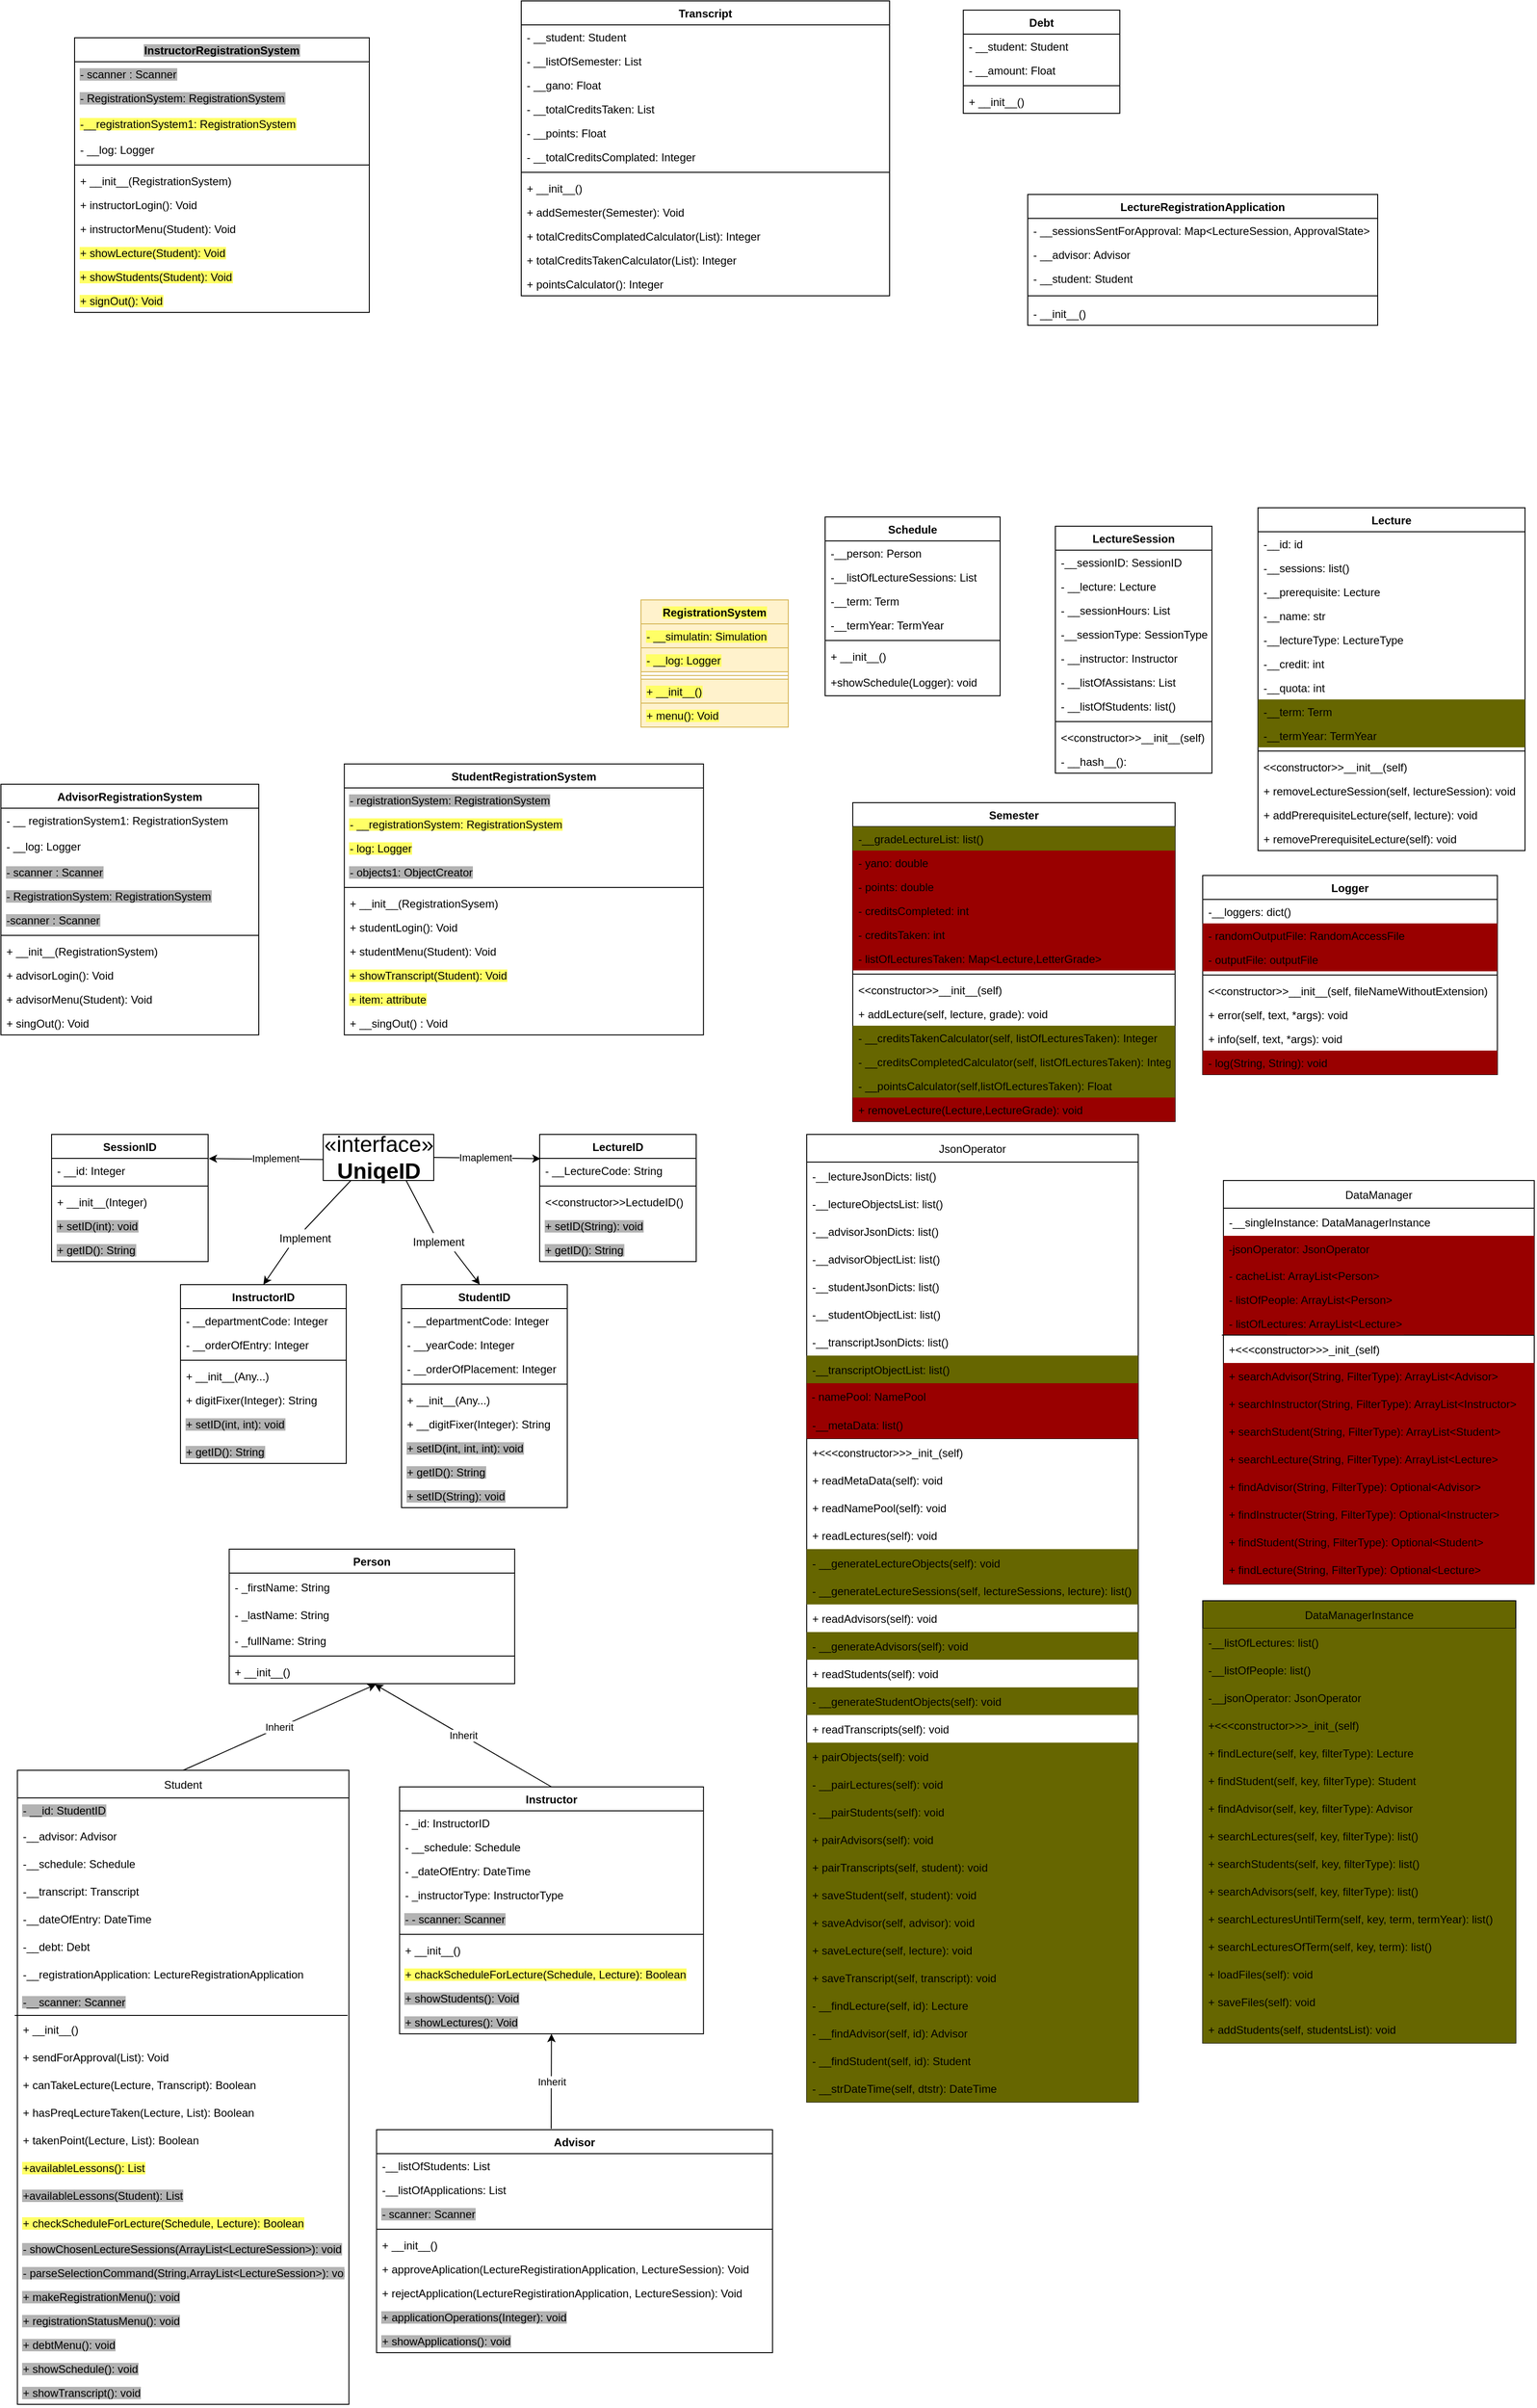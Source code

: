 <mxfile version="20.8.3" type="device"><diagram id="J_iQI-pZki61xCbsZYVH" name="Page-1"><mxGraphModel dx="1151" dy="410" grid="1" gridSize="10" guides="1" tooltips="1" connect="1" arrows="1" fold="1" page="1" pageScale="1" pageWidth="850" pageHeight="1100" math="0" shadow="0"><root><mxCell id="0"/><mxCell id="1" parent="0"/><mxCell id="2" value="Student" style="swimlane;fontStyle=0;childLayout=stackLayout;horizontal=1;startSize=30;horizontalStack=0;resizeParent=1;resizeParentMax=0;resizeLast=0;collapsible=1;marginBottom=0;" parent="1" vertex="1"><mxGeometry x="-807.12" y="1960" width="360" height="688" as="geometry"/></mxCell><mxCell id="WutVJ5egeqXLuZlpbhBL-384" value="- __id: StudentID" style="text;strokeColor=none;fillColor=none;align=left;verticalAlign=top;spacingLeft=4;spacingRight=4;overflow=hidden;rotatable=0;points=[[0,0.5],[1,0.5]];portConstraint=eastwest;labelBackgroundColor=#B3B3B3;" vertex="1" parent="2"><mxGeometry y="30" width="360" height="26" as="geometry"/></mxCell><mxCell id="4" value="-__advisor: Advisor" style="text;strokeColor=none;fillColor=none;align=left;verticalAlign=middle;spacingLeft=4;spacingRight=4;overflow=hidden;points=[[0,0.5],[1,0.5]];portConstraint=eastwest;rotatable=0;" parent="2" vertex="1"><mxGeometry y="56" width="360" height="30" as="geometry"/></mxCell><mxCell id="6" value="-__schedule: Schedule" style="text;strokeColor=none;fillColor=none;align=left;verticalAlign=middle;spacingLeft=4;spacingRight=4;overflow=hidden;points=[[0,0.5],[1,0.5]];portConstraint=eastwest;rotatable=0;" parent="2" vertex="1"><mxGeometry y="86" width="360" height="30" as="geometry"/></mxCell><mxCell id="7" value="-__transcript: Transcript" style="text;strokeColor=none;fillColor=none;align=left;verticalAlign=middle;spacingLeft=4;spacingRight=4;overflow=hidden;points=[[0,0.5],[1,0.5]];portConstraint=eastwest;rotatable=0;" parent="2" vertex="1"><mxGeometry y="116" width="360" height="30" as="geometry"/></mxCell><mxCell id="8" value="-__dateOfEntry: DateTime" style="text;strokeColor=none;fillColor=none;align=left;verticalAlign=middle;spacingLeft=4;spacingRight=4;overflow=hidden;points=[[0,0.5],[1,0.5]];portConstraint=eastwest;rotatable=0;labelBackgroundColor=none;" parent="2" vertex="1"><mxGeometry y="146" width="360" height="30" as="geometry"/></mxCell><mxCell id="9" value="-__debt: Debt" style="text;strokeColor=none;fillColor=none;align=left;verticalAlign=middle;spacingLeft=4;spacingRight=4;overflow=hidden;points=[[0,0.5],[1,0.5]];portConstraint=eastwest;rotatable=0;" parent="2" vertex="1"><mxGeometry y="176" width="360" height="30" as="geometry"/></mxCell><mxCell id="10" value="-__registrationApplication: LectureRegistrationApplication" style="text;strokeColor=none;fillColor=none;align=left;verticalAlign=middle;spacingLeft=4;spacingRight=4;overflow=hidden;points=[[0,0.5],[1,0.5]];portConstraint=eastwest;rotatable=0;" parent="2" vertex="1"><mxGeometry y="206" width="360" height="30" as="geometry"/></mxCell><mxCell id="11" value="-__scanner: Scanner" style="text;strokeColor=none;fillColor=none;align=left;verticalAlign=middle;spacingLeft=4;spacingRight=4;overflow=hidden;points=[[0,0.5],[1,0.5]];portConstraint=eastwest;rotatable=0;labelBackgroundColor=#B3B3B3;" parent="2" vertex="1"><mxGeometry y="236" width="360" height="30" as="geometry"/></mxCell><mxCell id="12" value="+ __init__()" style="text;strokeColor=none;fillColor=none;align=left;verticalAlign=middle;spacingLeft=4;spacingRight=4;overflow=hidden;points=[[0,0.5],[1,0.5]];portConstraint=eastwest;rotatable=0;" parent="2" vertex="1"><mxGeometry y="266" width="360" height="30" as="geometry"/></mxCell><mxCell id="13" value="" style="endArrow=none;html=1;exitX=-0.008;exitY=0;exitDx=0;exitDy=0;exitPerimeter=0;entryX=0.996;entryY=0;entryDx=0;entryDy=0;entryPerimeter=0;" parent="2" source="12" target="12" edge="1"><mxGeometry width="50" height="50" relative="1" as="geometry"><mxPoint x="210" y="310" as="sourcePoint"/><mxPoint x="260" y="260" as="targetPoint"/><Array as="points"/></mxGeometry></mxCell><mxCell id="14" value="+ sendForApproval(List): Void" style="text;strokeColor=none;fillColor=none;align=left;verticalAlign=middle;spacingLeft=4;spacingRight=4;overflow=hidden;points=[[0,0.5],[1,0.5]];portConstraint=eastwest;rotatable=0;" parent="2" vertex="1"><mxGeometry y="296" width="360" height="30" as="geometry"/></mxCell><mxCell id="22" value="+ canTakeLecture(Lecture, Transcript): Boolean" style="text;strokeColor=none;fillColor=none;align=left;verticalAlign=middle;spacingLeft=4;spacingRight=4;overflow=hidden;points=[[0,0.5],[1,0.5]];portConstraint=eastwest;rotatable=0;" parent="2" vertex="1"><mxGeometry y="326" width="360" height="30" as="geometry"/></mxCell><mxCell id="23" value="+ hasPreqLectureTaken(Lecture, List): Boolean" style="text;strokeColor=none;fillColor=none;align=left;verticalAlign=middle;spacingLeft=4;spacingRight=4;overflow=hidden;points=[[0,0.5],[1,0.5]];portConstraint=eastwest;rotatable=0;" parent="2" vertex="1"><mxGeometry y="356" width="360" height="30" as="geometry"/></mxCell><mxCell id="24" value="+ takenPoint(Lecture, List): Boolean" style="text;strokeColor=none;fillColor=none;align=left;verticalAlign=middle;spacingLeft=4;spacingRight=4;overflow=hidden;points=[[0,0.5],[1,0.5]];portConstraint=eastwest;rotatable=0;" parent="2" vertex="1"><mxGeometry y="386" width="360" height="30" as="geometry"/></mxCell><mxCell id="25" value="+availableLessons(): List" style="text;align=left;verticalAlign=middle;spacingLeft=4;spacingRight=4;overflow=hidden;points=[[0,0.5],[1,0.5]];portConstraint=eastwest;rotatable=0;labelBackgroundColor=#FFFF66;" parent="2" vertex="1"><mxGeometry y="416" width="360" height="30" as="geometry"/></mxCell><mxCell id="WutVJ5egeqXLuZlpbhBL-385" value="+availableLessons(Student): List" style="text;align=left;verticalAlign=middle;spacingLeft=4;spacingRight=4;overflow=hidden;points=[[0,0.5],[1,0.5]];portConstraint=eastwest;rotatable=0;labelBackgroundColor=#B3B3B3;" vertex="1" parent="2"><mxGeometry y="446" width="360" height="30" as="geometry"/></mxCell><mxCell id="231" value="+ checkScheduleForLecture(Schedule, Lecture): Boolean" style="text;align=left;verticalAlign=middle;spacingLeft=4;spacingRight=4;overflow=hidden;points=[[0,0.5],[1,0.5]];portConstraint=eastwest;rotatable=0;labelBackgroundColor=#FFFF66;" parent="2" vertex="1"><mxGeometry y="476" width="360" height="30" as="geometry"/></mxCell><mxCell id="297" value="- showChosenLectureSessions(ArrayList&lt;LectureSession&gt;): void" style="text;align=left;verticalAlign=top;spacingLeft=4;spacingRight=4;overflow=hidden;rotatable=0;points=[[0,0.5],[1,0.5]];portConstraint=eastwest;labelBackgroundColor=#B3B3B3;" parent="2" vertex="1"><mxGeometry y="506" width="360" height="26" as="geometry"/></mxCell><mxCell id="296" value="- parseSelectionCommand(String,ArrayList&lt;LectureSession&gt;): void" style="text;align=left;verticalAlign=top;spacingLeft=4;spacingRight=4;overflow=hidden;rotatable=0;points=[[0,0.5],[1,0.5]];portConstraint=eastwest;labelBackgroundColor=#B3B3B3;" parent="2" vertex="1"><mxGeometry y="532" width="360" height="26" as="geometry"/></mxCell><mxCell id="295" value="+ makeRegistrationMenu(): void" style="text;align=left;verticalAlign=top;spacingLeft=4;spacingRight=4;overflow=hidden;rotatable=0;points=[[0,0.5],[1,0.5]];portConstraint=eastwest;labelBackgroundColor=#B3B3B3;" parent="2" vertex="1"><mxGeometry y="558" width="360" height="26" as="geometry"/></mxCell><mxCell id="294" value="+ registrationStatusMenu(): void" style="text;align=left;verticalAlign=top;spacingLeft=4;spacingRight=4;overflow=hidden;rotatable=0;points=[[0,0.5],[1,0.5]];portConstraint=eastwest;labelBackgroundColor=#B3B3B3;" parent="2" vertex="1"><mxGeometry y="584" width="360" height="26" as="geometry"/></mxCell><mxCell id="293" value="+ debtMenu(): void" style="text;align=left;verticalAlign=top;spacingLeft=4;spacingRight=4;overflow=hidden;rotatable=0;points=[[0,0.5],[1,0.5]];portConstraint=eastwest;labelBackgroundColor=#B3B3B3;" parent="2" vertex="1"><mxGeometry y="610" width="360" height="26" as="geometry"/></mxCell><mxCell id="292" value="+ showSchedule(): void" style="text;align=left;verticalAlign=top;spacingLeft=4;spacingRight=4;overflow=hidden;rotatable=0;points=[[0,0.5],[1,0.5]];portConstraint=eastwest;labelBackgroundColor=#B3B3B3;" parent="2" vertex="1"><mxGeometry y="636" width="360" height="26" as="geometry"/></mxCell><mxCell id="291" value="+ showTranscript(): void" style="text;align=left;verticalAlign=top;spacingLeft=4;spacingRight=4;overflow=hidden;rotatable=0;points=[[0,0.5],[1,0.5]];portConstraint=eastwest;labelBackgroundColor=#B3B3B3;" parent="2" vertex="1"><mxGeometry y="662" width="360" height="26" as="geometry"/></mxCell><mxCell id="69" value="Debt" style="swimlane;fontStyle=1;align=center;verticalAlign=top;childLayout=stackLayout;horizontal=1;startSize=26;horizontalStack=0;resizeParent=1;resizeParentMax=0;resizeLast=0;collapsible=1;marginBottom=0;" parent="1" vertex="1"><mxGeometry x="220" y="50" width="170" height="112" as="geometry"/></mxCell><mxCell id="71" value="- __student: Student" style="text;strokeColor=none;fillColor=none;align=left;verticalAlign=top;spacingLeft=4;spacingRight=4;overflow=hidden;rotatable=0;points=[[0,0.5],[1,0.5]];portConstraint=eastwest;" parent="69" vertex="1"><mxGeometry y="26" width="170" height="26" as="geometry"/></mxCell><mxCell id="70" value="- __amount: Float" style="text;strokeColor=none;fillColor=none;align=left;verticalAlign=top;spacingLeft=4;spacingRight=4;overflow=hidden;rotatable=0;points=[[0,0.5],[1,0.5]];portConstraint=eastwest;" parent="69" vertex="1"><mxGeometry y="52" width="170" height="26" as="geometry"/></mxCell><mxCell id="72" value="" style="line;strokeWidth=1;fillColor=none;align=left;verticalAlign=middle;spacingTop=-1;spacingLeft=3;spacingRight=3;rotatable=0;labelPosition=right;points=[];portConstraint=eastwest;strokeColor=inherit;" parent="69" vertex="1"><mxGeometry y="78" width="170" height="8" as="geometry"/></mxCell><mxCell id="73" value="+ __init__()" style="text;strokeColor=none;fillColor=none;align=left;verticalAlign=top;spacingLeft=4;spacingRight=4;overflow=hidden;rotatable=0;points=[[0,0.5],[1,0.5]];portConstraint=eastwest;fontStyle=0" parent="69" vertex="1"><mxGeometry y="86" width="170" height="26" as="geometry"/></mxCell><mxCell id="74" value="LectureRegistrationApplication" style="swimlane;fontStyle=1;align=center;verticalAlign=top;childLayout=stackLayout;horizontal=1;startSize=26;horizontalStack=0;resizeParent=1;resizeParentMax=0;resizeLast=0;collapsible=1;marginBottom=0;" parent="1" vertex="1"><mxGeometry x="290" y="250" width="380" height="142" as="geometry"/></mxCell><mxCell id="75" value="- __sessionsSentForApproval: Map&lt;LectureSession, ApprovalState&gt;" style="text;strokeColor=none;fillColor=none;align=left;verticalAlign=top;spacingLeft=4;spacingRight=4;overflow=hidden;rotatable=0;points=[[0,0.5],[1,0.5]];portConstraint=eastwest;" parent="74" vertex="1"><mxGeometry y="26" width="380" height="26" as="geometry"/></mxCell><mxCell id="76" value="- __advisor: Advisor" style="text;strokeColor=none;fillColor=none;align=left;verticalAlign=top;spacingLeft=4;spacingRight=4;overflow=hidden;rotatable=0;points=[[0,0.5],[1,0.5]];portConstraint=eastwest;" parent="74" vertex="1"><mxGeometry y="52" width="380" height="26" as="geometry"/></mxCell><mxCell id="77" value="- __student: Student" style="text;strokeColor=none;fillColor=none;align=left;verticalAlign=top;spacingLeft=4;spacingRight=4;overflow=hidden;rotatable=0;points=[[0,0.5],[1,0.5]];portConstraint=eastwest;" parent="74" vertex="1"><mxGeometry y="78" width="380" height="26" as="geometry"/></mxCell><mxCell id="78" value="" style="line;strokeWidth=1;fillColor=none;align=left;verticalAlign=middle;spacingTop=-1;spacingLeft=3;spacingRight=3;rotatable=0;labelPosition=right;points=[];portConstraint=eastwest;strokeColor=inherit;" parent="74" vertex="1"><mxGeometry y="104" width="380" height="12" as="geometry"/></mxCell><mxCell id="79" value="- __init__()" style="text;strokeColor=none;fillColor=none;align=left;verticalAlign=top;spacingLeft=4;spacingRight=4;overflow=hidden;rotatable=0;points=[[0,0.5],[1,0.5]];portConstraint=eastwest;fontStyle=0" parent="74" vertex="1"><mxGeometry y="116" width="380" height="26" as="geometry"/></mxCell><mxCell id="89" value="InstructorID" style="swimlane;fontStyle=1;align=center;verticalAlign=top;childLayout=stackLayout;horizontal=1;startSize=26;horizontalStack=0;resizeParent=1;resizeParentMax=0;resizeLast=0;collapsible=1;marginBottom=0;" parent="1" vertex="1"><mxGeometry x="-630" y="1433" width="180" height="194" as="geometry"/></mxCell><mxCell id="90" value="- __departmentCode: Integer" style="text;strokeColor=none;fillColor=none;align=left;verticalAlign=top;spacingLeft=4;spacingRight=4;overflow=hidden;rotatable=0;points=[[0,0.5],[1,0.5]];portConstraint=eastwest;" parent="89" vertex="1"><mxGeometry y="26" width="180" height="26" as="geometry"/></mxCell><mxCell id="91" value="- __orderOfEntry: Integer" style="text;strokeColor=none;fillColor=none;align=left;verticalAlign=top;spacingLeft=4;spacingRight=4;overflow=hidden;rotatable=0;points=[[0,0.5],[1,0.5]];portConstraint=eastwest;" parent="89" vertex="1"><mxGeometry y="52" width="180" height="26" as="geometry"/></mxCell><mxCell id="92" value="" style="line;strokeWidth=1;fillColor=none;align=left;verticalAlign=middle;spacingTop=-1;spacingLeft=3;spacingRight=3;rotatable=0;labelPosition=right;points=[];portConstraint=eastwest;strokeColor=inherit;" parent="89" vertex="1"><mxGeometry y="78" width="180" height="8" as="geometry"/></mxCell><mxCell id="93" value="+ __init__(Any...)" style="text;strokeColor=none;fillColor=none;align=left;verticalAlign=top;spacingLeft=4;spacingRight=4;overflow=hidden;rotatable=0;points=[[0,0.5],[1,0.5]];portConstraint=eastwest;fontStyle=0" parent="89" vertex="1"><mxGeometry y="86" width="180" height="26" as="geometry"/></mxCell><mxCell id="94" value="+ digitFixer(Integer): String" style="text;strokeColor=none;fillColor=none;align=left;verticalAlign=top;spacingLeft=4;spacingRight=4;overflow=hidden;rotatable=0;points=[[0,0.5],[1,0.5]];portConstraint=eastwest;" parent="89" vertex="1"><mxGeometry y="112" width="180" height="26" as="geometry"/></mxCell><mxCell id="WutVJ5egeqXLuZlpbhBL-401" value="+ setID(int, int): void&#10;" style="text;strokeColor=none;fillColor=none;align=left;verticalAlign=top;spacingLeft=4;spacingRight=4;overflow=hidden;rotatable=0;points=[[0,0.5],[1,0.5]];portConstraint=eastwest;labelBackgroundColor=#B3B3B3;" vertex="1" parent="89"><mxGeometry y="138" width="180" height="30" as="geometry"/></mxCell><mxCell id="WutVJ5egeqXLuZlpbhBL-402" value="+ getID(): String&#10;" style="text;strokeColor=none;fillColor=none;align=left;verticalAlign=top;spacingLeft=4;spacingRight=4;overflow=hidden;rotatable=0;points=[[0,0.5],[1,0.5]];portConstraint=eastwest;labelBackgroundColor=#B3B3B3;" vertex="1" parent="89"><mxGeometry y="168" width="180" height="26" as="geometry"/></mxCell><mxCell id="97" value="«interface»&lt;br&gt;&lt;b&gt;UniqeID&lt;/b&gt;" style="html=1;fontSize=24;" parent="1" vertex="1"><mxGeometry x="-475" y="1270" width="120" height="50" as="geometry"/></mxCell><mxCell id="98" value="LectureID" style="swimlane;fontStyle=1;align=center;verticalAlign=top;childLayout=stackLayout;horizontal=1;startSize=26;horizontalStack=0;resizeParent=1;resizeParentMax=0;resizeLast=0;collapsible=1;marginBottom=0;" parent="1" vertex="1"><mxGeometry x="-240" y="1270" width="170" height="138" as="geometry"/></mxCell><mxCell id="99" value="- __LectureCode: String" style="text;strokeColor=none;fillColor=none;align=left;verticalAlign=top;spacingLeft=4;spacingRight=4;overflow=hidden;rotatable=0;points=[[0,0.5],[1,0.5]];portConstraint=eastwest;" parent="98" vertex="1"><mxGeometry y="26" width="170" height="26" as="geometry"/></mxCell><mxCell id="100" value="" style="line;strokeWidth=1;fillColor=none;align=left;verticalAlign=middle;spacingTop=-1;spacingLeft=3;spacingRight=3;rotatable=0;labelPosition=right;points=[];portConstraint=eastwest;strokeColor=inherit;" parent="98" vertex="1"><mxGeometry y="52" width="170" height="8" as="geometry"/></mxCell><mxCell id="101" value="&lt;&lt;constructor&gt;&gt;LectudeID()" style="text;strokeColor=none;fillColor=none;align=left;verticalAlign=top;spacingLeft=4;spacingRight=4;overflow=hidden;rotatable=0;points=[[0,0.5],[1,0.5]];portConstraint=eastwest;fontStyle=0" parent="98" vertex="1"><mxGeometry y="60" width="170" height="26" as="geometry"/></mxCell><mxCell id="WutVJ5egeqXLuZlpbhBL-405" value="+ setID(String): void&#10;" style="text;strokeColor=none;fillColor=none;align=left;verticalAlign=top;spacingLeft=4;spacingRight=4;overflow=hidden;rotatable=0;points=[[0,0.5],[1,0.5]];portConstraint=eastwest;labelBackgroundColor=#B3B3B3;" vertex="1" parent="98"><mxGeometry y="86" width="170" height="26" as="geometry"/></mxCell><mxCell id="WutVJ5egeqXLuZlpbhBL-406" value="+ getID(): String&#10;" style="text;strokeColor=none;fillColor=none;align=left;verticalAlign=top;spacingLeft=4;spacingRight=4;overflow=hidden;rotatable=0;points=[[0,0.5],[1,0.5]];portConstraint=eastwest;labelBackgroundColor=#B3B3B3;" vertex="1" parent="98"><mxGeometry y="112" width="170" height="26" as="geometry"/></mxCell><mxCell id="102" value="SessionID" style="swimlane;fontStyle=1;align=center;verticalAlign=top;childLayout=stackLayout;horizontal=1;startSize=26;horizontalStack=0;resizeParent=1;resizeParentMax=0;resizeLast=0;collapsible=1;marginBottom=0;" parent="1" vertex="1"><mxGeometry x="-770" y="1270" width="170" height="138" as="geometry"/></mxCell><mxCell id="103" value="- __id: Integer" style="text;strokeColor=none;fillColor=none;align=left;verticalAlign=top;spacingLeft=4;spacingRight=4;overflow=hidden;rotatable=0;points=[[0,0.5],[1,0.5]];portConstraint=eastwest;" parent="102" vertex="1"><mxGeometry y="26" width="170" height="26" as="geometry"/></mxCell><mxCell id="104" value="" style="line;strokeWidth=1;fillColor=none;align=left;verticalAlign=middle;spacingTop=-1;spacingLeft=3;spacingRight=3;rotatable=0;labelPosition=right;points=[];portConstraint=eastwest;strokeColor=inherit;" parent="102" vertex="1"><mxGeometry y="52" width="170" height="8" as="geometry"/></mxCell><mxCell id="105" value="+ __init__(Integer)" style="text;strokeColor=none;fillColor=none;align=left;verticalAlign=top;spacingLeft=4;spacingRight=4;overflow=hidden;rotatable=0;points=[[0,0.5],[1,0.5]];portConstraint=eastwest;fontStyle=0" parent="102" vertex="1"><mxGeometry y="60" width="170" height="26" as="geometry"/></mxCell><mxCell id="WutVJ5egeqXLuZlpbhBL-403" value="+ setID(int): void&#10;" style="text;strokeColor=none;fillColor=none;align=left;verticalAlign=top;spacingLeft=4;spacingRight=4;overflow=hidden;rotatable=0;points=[[0,0.5],[1,0.5]];portConstraint=eastwest;labelBackgroundColor=#B3B3B3;" vertex="1" parent="102"><mxGeometry y="86" width="170" height="26" as="geometry"/></mxCell><mxCell id="WutVJ5egeqXLuZlpbhBL-404" value="+ getID(): String&#10;" style="text;strokeColor=none;fillColor=none;align=left;verticalAlign=top;spacingLeft=4;spacingRight=4;overflow=hidden;rotatable=0;points=[[0,0.5],[1,0.5]];portConstraint=eastwest;labelBackgroundColor=#B3B3B3;" vertex="1" parent="102"><mxGeometry y="112" width="170" height="26" as="geometry"/></mxCell><mxCell id="106" value="StudentID" style="swimlane;fontStyle=1;align=center;verticalAlign=top;childLayout=stackLayout;horizontal=1;startSize=26;horizontalStack=0;resizeParent=1;resizeParentMax=0;resizeLast=0;collapsible=1;marginBottom=0;" parent="1" vertex="1"><mxGeometry x="-390" y="1433" width="180" height="242" as="geometry"/></mxCell><mxCell id="107" value="- __departmentCode: Integer" style="text;strokeColor=none;fillColor=none;align=left;verticalAlign=top;spacingLeft=4;spacingRight=4;overflow=hidden;rotatable=0;points=[[0,0.5],[1,0.5]];portConstraint=eastwest;" parent="106" vertex="1"><mxGeometry y="26" width="180" height="26" as="geometry"/></mxCell><mxCell id="108" value="- __yearCode: Integer" style="text;strokeColor=none;fillColor=none;align=left;verticalAlign=top;spacingLeft=4;spacingRight=4;overflow=hidden;rotatable=0;points=[[0,0.5],[1,0.5]];portConstraint=eastwest;" parent="106" vertex="1"><mxGeometry y="52" width="180" height="26" as="geometry"/></mxCell><mxCell id="109" value="- __orderOfPlacement: Integer" style="text;strokeColor=none;fillColor=none;align=left;verticalAlign=top;spacingLeft=4;spacingRight=4;overflow=hidden;rotatable=0;points=[[0,0.5],[1,0.5]];portConstraint=eastwest;" parent="106" vertex="1"><mxGeometry y="78" width="180" height="26" as="geometry"/></mxCell><mxCell id="110" value="" style="line;strokeWidth=1;fillColor=none;align=left;verticalAlign=middle;spacingTop=-1;spacingLeft=3;spacingRight=3;rotatable=0;labelPosition=right;points=[];portConstraint=eastwest;strokeColor=inherit;" parent="106" vertex="1"><mxGeometry y="104" width="180" height="8" as="geometry"/></mxCell><mxCell id="WutVJ5egeqXLuZlpbhBL-397" value="+ __init__(Any...)" style="text;strokeColor=none;fillColor=none;align=left;verticalAlign=top;spacingLeft=4;spacingRight=4;overflow=hidden;rotatable=0;points=[[0,0.5],[1,0.5]];portConstraint=eastwest;fontStyle=0" vertex="1" parent="106"><mxGeometry y="112" width="180" height="26" as="geometry"/></mxCell><mxCell id="112" value="+ __digitFixer(Integer): String" style="text;strokeColor=none;fillColor=none;align=left;verticalAlign=top;spacingLeft=4;spacingRight=4;overflow=hidden;rotatable=0;points=[[0,0.5],[1,0.5]];portConstraint=eastwest;" parent="106" vertex="1"><mxGeometry y="138" width="180" height="26" as="geometry"/></mxCell><mxCell id="WutVJ5egeqXLuZlpbhBL-398" value="+ setID(int, int, int): void&#10;" style="text;strokeColor=none;fillColor=none;align=left;verticalAlign=top;spacingLeft=4;spacingRight=4;overflow=hidden;rotatable=0;points=[[0,0.5],[1,0.5]];portConstraint=eastwest;labelBackgroundColor=#B3B3B3;" vertex="1" parent="106"><mxGeometry y="164" width="180" height="26" as="geometry"/></mxCell><mxCell id="WutVJ5egeqXLuZlpbhBL-399" value="+ getID(): String&#10;" style="text;strokeColor=none;fillColor=none;align=left;verticalAlign=top;spacingLeft=4;spacingRight=4;overflow=hidden;rotatable=0;points=[[0,0.5],[1,0.5]];portConstraint=eastwest;labelBackgroundColor=#B3B3B3;" vertex="1" parent="106"><mxGeometry y="190" width="180" height="26" as="geometry"/></mxCell><mxCell id="WutVJ5egeqXLuZlpbhBL-400" value="+ setID(String): void&#10;" style="text;strokeColor=none;fillColor=none;align=left;verticalAlign=top;spacingLeft=4;spacingRight=4;overflow=hidden;rotatable=0;points=[[0,0.5],[1,0.5]];portConstraint=eastwest;labelBackgroundColor=#B3B3B3;" vertex="1" parent="106"><mxGeometry y="216" width="180" height="26" as="geometry"/></mxCell><mxCell id="113" value="" style="endArrow=classic;html=1;rounded=0;entryX=0.5;entryY=0;entryDx=0;entryDy=0;exitX=0.25;exitY=1;exitDx=0;exitDy=0;startArrow=none;" parent="1" source="281" target="89" edge="1"><mxGeometry width="50" height="50" relative="1" as="geometry"><mxPoint x="-460" y="1343" as="sourcePoint"/><mxPoint x="-360" y="1433" as="targetPoint"/></mxGeometry></mxCell><mxCell id="114" value="" style="endArrow=classic;html=1;rounded=0;exitX=0.75;exitY=1;exitDx=0;exitDy=0;startArrow=none;" parent="1" source="283" edge="1"><mxGeometry width="50" height="50" relative="1" as="geometry"><mxPoint x="-410" y="1483" as="sourcePoint"/><mxPoint x="-305" y="1433" as="targetPoint"/></mxGeometry></mxCell><mxCell id="115" value="DataManager" style="swimlane;fontStyle=0;childLayout=stackLayout;horizontal=1;startSize=30;horizontalStack=0;resizeParent=1;resizeParentMax=0;resizeLast=0;collapsible=1;marginBottom=0;" parent="1" vertex="1"><mxGeometry x="502.5" y="1320" width="337.5" height="438" as="geometry"/></mxCell><mxCell id="116" value="-__singleInstance: DataManagerInstance" style="text;strokeColor=none;fillColor=none;align=left;verticalAlign=middle;spacingLeft=4;spacingRight=4;overflow=hidden;points=[[0,0.5],[1,0.5]];portConstraint=eastwest;rotatable=0;" parent="115" vertex="1"><mxGeometry y="30" width="337.5" height="30" as="geometry"/></mxCell><mxCell id="336" value="&amp;nbsp;-jsonOperator: JsonOperator" style="text;html=1;strokeColor=none;fillColor=#990000;align=left;verticalAlign=middle;whiteSpace=wrap;rounded=0;" parent="115" vertex="1"><mxGeometry y="60" width="337.5" height="30" as="geometry"/></mxCell><mxCell id="335" value="- cacheList: ArrayList&lt;Person&gt;" style="text;strokeColor=none;fillColor=#990000;align=left;verticalAlign=top;spacingLeft=4;spacingRight=4;overflow=hidden;rotatable=0;points=[[0,0.5],[1,0.5]];portConstraint=eastwest;" parent="115" vertex="1"><mxGeometry y="90" width="337.5" height="26" as="geometry"/></mxCell><mxCell id="334" value="- listOfPeople: ArrayList&lt;Person&gt;&#10;" style="text;strokeColor=none;fillColor=#990000;align=left;verticalAlign=top;spacingLeft=4;spacingRight=4;overflow=hidden;rotatable=0;points=[[0,0.5],[1,0.5]];portConstraint=eastwest;" parent="115" vertex="1"><mxGeometry y="116" width="337.5" height="26" as="geometry"/></mxCell><mxCell id="333" value="- listOfLectures: ArrayList&lt;Lecture&gt;" style="text;strokeColor=none;fillColor=#990000;align=left;verticalAlign=top;spacingLeft=4;spacingRight=4;overflow=hidden;rotatable=0;points=[[0,0.5],[1,0.5]];portConstraint=eastwest;" parent="115" vertex="1"><mxGeometry y="142" width="337.5" height="26" as="geometry"/></mxCell><mxCell id="117" value="+&lt;&lt;&lt;constructor&gt;&gt;&gt;_init_(self)" style="text;strokeColor=none;fillColor=none;align=left;verticalAlign=middle;spacingLeft=4;spacingRight=4;overflow=hidden;points=[[0,0.5],[1,0.5]];portConstraint=eastwest;rotatable=0;" parent="115" vertex="1"><mxGeometry y="168" width="337.5" height="30" as="geometry"/></mxCell><mxCell id="121" value="" style="endArrow=none;html=1;exitX=-0.005;exitY=-0.008;exitDx=0;exitDy=0;exitPerimeter=0;entryX=1.001;entryY=0.002;entryDx=0;entryDy=0;entryPerimeter=0;" parent="115" source="117" target="117" edge="1"><mxGeometry width="50" height="50" relative="1" as="geometry"><mxPoint x="110" y="300" as="sourcePoint"/><mxPoint x="160" y="250" as="targetPoint"/></mxGeometry></mxCell><mxCell id="344" value="&lt;span style=&quot;&quot;&gt;&amp;nbsp;+ searchAdvisor(String, FilterType): ArrayList&amp;lt;Advisor&lt;/span&gt;&lt;span style=&quot;&quot;&gt;&amp;gt;&lt;/span&gt;" style="text;html=1;strokeColor=none;fillColor=#990000;align=left;verticalAlign=middle;whiteSpace=wrap;rounded=0;" parent="115" vertex="1"><mxGeometry y="198" width="337.5" height="30" as="geometry"/></mxCell><mxCell id="343" value="&lt;span style=&quot;&quot;&gt;&amp;nbsp;+ searchInstructor(String, FilterType): ArrayList&amp;lt;Instructor&lt;/span&gt;&lt;span style=&quot;&quot;&gt;&amp;gt;&lt;/span&gt;" style="text;html=1;strokeColor=none;fillColor=#990000;align=left;verticalAlign=middle;whiteSpace=wrap;rounded=0;" parent="115" vertex="1"><mxGeometry y="228" width="337.5" height="30" as="geometry"/></mxCell><mxCell id="342" value="&lt;div style=&quot;&quot;&gt;&lt;span style=&quot;background-color: initial;&quot;&gt;&amp;nbsp;+ searchStudent(String, FilterType): ArrayList&amp;lt;Student&lt;/span&gt;&lt;span style=&quot;background-color: initial;&quot;&gt;&amp;gt;&lt;/span&gt;&lt;/div&gt;" style="text;html=1;strokeColor=none;fillColor=#990000;align=left;verticalAlign=middle;whiteSpace=wrap;rounded=0;" parent="115" vertex="1"><mxGeometry y="258" width="337.5" height="30" as="geometry"/></mxCell><mxCell id="341" value="&amp;nbsp;+ searchLecture(String, FilterType): ArrayList&amp;lt;Lecture&amp;gt;" style="text;html=1;strokeColor=none;fillColor=#990000;align=left;verticalAlign=middle;whiteSpace=wrap;rounded=0;" parent="115" vertex="1"><mxGeometry y="288" width="337.5" height="30" as="geometry"/></mxCell><mxCell id="340" value="&lt;span style=&quot;&quot;&gt;&amp;nbsp;+ findAdvisor(String, FilterType): Optional&amp;lt;Advisor&amp;gt;&lt;/span&gt;" style="text;html=1;strokeColor=none;fillColor=#990000;align=left;verticalAlign=middle;whiteSpace=wrap;rounded=0;" parent="115" vertex="1"><mxGeometry y="318" width="337.5" height="30" as="geometry"/></mxCell><mxCell id="339" value="&lt;span style=&quot;&quot;&gt;&amp;nbsp;+ findInstructer(String, FilterType): Optional&amp;lt;Instructer&amp;gt;&lt;/span&gt;" style="text;html=1;strokeColor=none;fillColor=#990000;align=left;verticalAlign=middle;whiteSpace=wrap;rounded=0;" parent="115" vertex="1"><mxGeometry y="348" width="337.5" height="30" as="geometry"/></mxCell><mxCell id="338" value="&lt;span style=&quot;&quot;&gt;&amp;nbsp;+ findStudent(String, FilterType): Optional&amp;lt;Student&amp;gt;&lt;/span&gt;" style="text;html=1;strokeColor=none;fillColor=#990000;align=left;verticalAlign=middle;whiteSpace=wrap;rounded=0;" parent="115" vertex="1"><mxGeometry y="378" width="337.5" height="30" as="geometry"/></mxCell><mxCell id="337" value="&amp;nbsp;+ findLecture(String, FilterType): Optional&amp;lt;Lecture&amp;gt;" style="text;html=1;strokeColor=none;fillColor=#990000;align=left;verticalAlign=middle;whiteSpace=wrap;rounded=0;" parent="115" vertex="1"><mxGeometry y="408" width="337.5" height="30" as="geometry"/></mxCell><mxCell id="122" value="DataManagerInstance" style="swimlane;fontStyle=0;childLayout=stackLayout;horizontal=1;startSize=30;horizontalStack=0;resizeParent=1;resizeParentMax=0;resizeLast=0;collapsible=1;marginBottom=0;fillColor=#666600;" parent="1" vertex="1"><mxGeometry x="480" y="1776" width="340" height="480" as="geometry"/></mxCell><mxCell id="123" value="-__listOfLectures: list()" style="text;strokeColor=none;fillColor=#666600;align=left;verticalAlign=middle;spacingLeft=4;spacingRight=4;overflow=hidden;points=[[0,0.5],[1,0.5]];portConstraint=eastwest;rotatable=0;" parent="122" vertex="1"><mxGeometry y="30" width="340" height="30" as="geometry"/></mxCell><mxCell id="127" value="-__listOfPeople: list()" style="text;strokeColor=none;fillColor=#666600;align=left;verticalAlign=middle;spacingLeft=4;spacingRight=4;overflow=hidden;points=[[0,0.5],[1,0.5]];portConstraint=eastwest;rotatable=0;" parent="122" vertex="1"><mxGeometry y="60" width="340" height="30" as="geometry"/></mxCell><mxCell id="128" value="" style="endArrow=none;html=1;exitX=0;exitY=1;exitDx=0;exitDy=0;exitPerimeter=0;entryX=1;entryY=0;entryDx=0;entryDy=0;entryPerimeter=0;" parent="122" source="126" target="124" edge="1"><mxGeometry width="50" height="50" relative="1" as="geometry"><mxPoint y="120" as="sourcePoint"/><mxPoint x="50" y="70" as="targetPoint"/></mxGeometry></mxCell><mxCell id="126" value="-__jsonOperator: JsonOperator" style="text;strokeColor=none;fillColor=#666600;align=left;verticalAlign=middle;spacingLeft=4;spacingRight=4;overflow=hidden;points=[[0,0.5],[1,0.5]];portConstraint=eastwest;rotatable=0;" parent="122" vertex="1"><mxGeometry y="90" width="340" height="30" as="geometry"/></mxCell><mxCell id="124" value="+&lt;&lt;&lt;constructor&gt;&gt;&gt;_init_(self)" style="text;strokeColor=none;fillColor=#666600;align=left;verticalAlign=middle;spacingLeft=4;spacingRight=4;overflow=hidden;points=[[0,0.5],[1,0.5]];portConstraint=eastwest;rotatable=0;" parent="122" vertex="1"><mxGeometry y="120" width="340" height="30" as="geometry"/></mxCell><mxCell id="132" value="+ findLecture(self, key, filterType): Lecture" style="text;strokeColor=none;fillColor=#666600;align=left;verticalAlign=middle;spacingLeft=4;spacingRight=4;overflow=hidden;points=[[0,0.5],[1,0.5]];portConstraint=eastwest;rotatable=0;" parent="122" vertex="1"><mxGeometry y="150" width="340" height="30" as="geometry"/></mxCell><mxCell id="131" value="+ findStudent(self, key, filterType): Student" style="text;strokeColor=none;fillColor=#666600;align=left;verticalAlign=middle;spacingLeft=4;spacingRight=4;overflow=hidden;points=[[0,0.5],[1,0.5]];portConstraint=eastwest;rotatable=0;" parent="122" vertex="1"><mxGeometry y="180" width="340" height="30" as="geometry"/></mxCell><mxCell id="129" value="+ findAdvisor(self, key, filterType): Advisor" style="text;strokeColor=none;fillColor=#666600;align=left;verticalAlign=middle;spacingLeft=4;spacingRight=4;overflow=hidden;points=[[0,0.5],[1,0.5]];portConstraint=eastwest;rotatable=0;" parent="122" vertex="1"><mxGeometry y="210" width="340" height="30" as="geometry"/></mxCell><mxCell id="130" value="+ searchLectures(self, key, filterType): list()" style="text;strokeColor=none;fillColor=#666600;align=left;verticalAlign=middle;spacingLeft=4;spacingRight=4;overflow=hidden;points=[[0,0.5],[1,0.5]];portConstraint=eastwest;rotatable=0;" parent="122" vertex="1"><mxGeometry y="240" width="340" height="30" as="geometry"/></mxCell><mxCell id="133" value="+ searchStudents(self, key, filterType): list()" style="text;strokeColor=none;fillColor=#666600;align=left;verticalAlign=middle;spacingLeft=4;spacingRight=4;overflow=hidden;points=[[0,0.5],[1,0.5]];portConstraint=eastwest;rotatable=0;" parent="122" vertex="1"><mxGeometry y="270" width="340" height="30" as="geometry"/></mxCell><mxCell id="134" value="+ searchAdvisors(self, key, filterType): list()" style="text;strokeColor=none;fillColor=#666600;align=left;verticalAlign=middle;spacingLeft=4;spacingRight=4;overflow=hidden;points=[[0,0.5],[1,0.5]];portConstraint=eastwest;rotatable=0;" parent="122" vertex="1"><mxGeometry y="300" width="340" height="30" as="geometry"/></mxCell><mxCell id="135" value="+ searchLecturesUntilTerm(self, key, term, termYear): list()" style="text;strokeColor=none;fillColor=#666600;align=left;verticalAlign=middle;spacingLeft=4;spacingRight=4;overflow=hidden;points=[[0,0.5],[1,0.5]];portConstraint=eastwest;rotatable=0;" parent="122" vertex="1"><mxGeometry y="330" width="340" height="30" as="geometry"/></mxCell><mxCell id="136" value="+ searchLecturesOfTerm(self, key, term): list()" style="text;strokeColor=none;fillColor=#666600;align=left;verticalAlign=middle;spacingLeft=4;spacingRight=4;overflow=hidden;points=[[0,0.5],[1,0.5]];portConstraint=eastwest;rotatable=0;" parent="122" vertex="1"><mxGeometry y="360" width="340" height="30" as="geometry"/></mxCell><mxCell id="139" value="+ loadFiles(self): void" style="text;strokeColor=none;fillColor=#666600;align=left;verticalAlign=middle;spacingLeft=4;spacingRight=4;overflow=hidden;points=[[0,0.5],[1,0.5]];portConstraint=eastwest;rotatable=0;" parent="122" vertex="1"><mxGeometry y="390" width="340" height="30" as="geometry"/></mxCell><mxCell id="138" value="+ saveFiles(self): void" style="text;strokeColor=none;fillColor=#666600;align=left;verticalAlign=middle;spacingLeft=4;spacingRight=4;overflow=hidden;points=[[0,0.5],[1,0.5]];portConstraint=eastwest;rotatable=0;" parent="122" vertex="1"><mxGeometry y="420" width="340" height="30" as="geometry"/></mxCell><mxCell id="137" value="+ addStudents(self, studentsList): void" style="text;strokeColor=none;fillColor=#666600;align=left;verticalAlign=middle;spacingLeft=4;spacingRight=4;overflow=hidden;points=[[0,0.5],[1,0.5]];portConstraint=eastwest;rotatable=0;" parent="122" vertex="1"><mxGeometry y="450" width="340" height="30" as="geometry"/></mxCell><mxCell id="145" value="JsonOperator" style="swimlane;fontStyle=0;childLayout=stackLayout;horizontal=1;startSize=30;horizontalStack=0;resizeParent=1;resizeParentMax=0;resizeLast=0;collapsible=1;marginBottom=0;" parent="1" vertex="1"><mxGeometry x="50" y="1270" width="360" height="1050" as="geometry"/></mxCell><mxCell id="146" value="-__lectureJsonDicts: list()" style="text;strokeColor=none;fillColor=none;align=left;verticalAlign=middle;spacingLeft=4;spacingRight=4;overflow=hidden;points=[[0,0.5],[1,0.5]];portConstraint=eastwest;rotatable=0;" parent="145" vertex="1"><mxGeometry y="30" width="360" height="30" as="geometry"/></mxCell><mxCell id="147" value="-__lectureObjectsList: list()" style="text;strokeColor=none;fillColor=none;align=left;verticalAlign=middle;spacingLeft=4;spacingRight=4;overflow=hidden;points=[[0,0.5],[1,0.5]];portConstraint=eastwest;rotatable=0;" parent="145" vertex="1"><mxGeometry y="60" width="360" height="30" as="geometry"/></mxCell><mxCell id="148" value="" style="endArrow=none;html=1;exitX=0;exitY=1;exitDx=0;exitDy=0;exitPerimeter=0;entryX=1;entryY=0;entryDx=0;entryDy=0;entryPerimeter=0;" parent="145" source="149" target="150" edge="1"><mxGeometry width="50" height="50" relative="1" as="geometry"><mxPoint y="120" as="sourcePoint"/><mxPoint x="50" y="70" as="targetPoint"/></mxGeometry></mxCell><mxCell id="162" value="-__advisorJsonDicts: list()" style="text;strokeColor=none;fillColor=none;align=left;verticalAlign=middle;spacingLeft=4;spacingRight=4;overflow=hidden;points=[[0,0.5],[1,0.5]];portConstraint=eastwest;rotatable=0;" parent="145" vertex="1"><mxGeometry y="90" width="360" height="30" as="geometry"/></mxCell><mxCell id="163" value="-__advisorObjectList: list()" style="text;strokeColor=none;fillColor=none;align=left;verticalAlign=middle;spacingLeft=4;spacingRight=4;overflow=hidden;points=[[0,0.5],[1,0.5]];portConstraint=eastwest;rotatable=0;" parent="145" vertex="1"><mxGeometry y="120" width="360" height="30" as="geometry"/></mxCell><mxCell id="165" value="-__studentJsonDicts: list()" style="text;strokeColor=none;fillColor=none;align=left;verticalAlign=middle;spacingLeft=4;spacingRight=4;overflow=hidden;points=[[0,0.5],[1,0.5]];portConstraint=eastwest;rotatable=0;" parent="145" vertex="1"><mxGeometry y="150" width="360" height="30" as="geometry"/></mxCell><mxCell id="166" value="-__studentObjectList: list()" style="text;strokeColor=none;fillColor=none;align=left;verticalAlign=middle;spacingLeft=4;spacingRight=4;overflow=hidden;points=[[0,0.5],[1,0.5]];portConstraint=eastwest;rotatable=0;" parent="145" vertex="1"><mxGeometry y="180" width="360" height="30" as="geometry"/></mxCell><mxCell id="168" value="-__transcriptJsonDicts: list()" style="text;strokeColor=none;fillColor=none;align=left;verticalAlign=middle;spacingLeft=4;spacingRight=4;overflow=hidden;points=[[0,0.5],[1,0.5]];portConstraint=eastwest;rotatable=0;" parent="145" vertex="1"><mxGeometry y="210" width="360" height="30" as="geometry"/></mxCell><mxCell id="167" value="-__transcriptObjectList: list()" style="text;strokeColor=none;fillColor=#666600;align=left;verticalAlign=middle;spacingLeft=4;spacingRight=4;overflow=hidden;points=[[0,0.5],[1,0.5]];portConstraint=eastwest;rotatable=0;" parent="145" vertex="1"><mxGeometry y="240" width="360" height="30" as="geometry"/></mxCell><mxCell id="315" value="&amp;nbsp;- namePool: NamePool" style="text;html=1;strokeColor=none;fillColor=#990000;align=left;verticalAlign=middle;whiteSpace=wrap;rounded=0;" parent="145" vertex="1"><mxGeometry y="270" width="360" height="30" as="geometry"/></mxCell><mxCell id="149" value="-__metaData: list()" style="text;strokeColor=none;fillColor=#990000;align=left;verticalAlign=middle;spacingLeft=4;spacingRight=4;overflow=hidden;points=[[0,0.5],[1,0.5]];portConstraint=eastwest;rotatable=0;" parent="145" vertex="1"><mxGeometry y="300" width="360" height="30" as="geometry"/></mxCell><mxCell id="150" value="+&lt;&lt;&lt;constructor&gt;&gt;&gt;_init_(self)" style="text;strokeColor=none;fillColor=none;align=left;verticalAlign=middle;spacingLeft=4;spacingRight=4;overflow=hidden;points=[[0,0.5],[1,0.5]];portConstraint=eastwest;rotatable=0;" parent="145" vertex="1"><mxGeometry y="330" width="360" height="30" as="geometry"/></mxCell><mxCell id="151" value="+ readMetaData(self): void" style="text;strokeColor=none;fillColor=none;align=left;verticalAlign=middle;spacingLeft=4;spacingRight=4;overflow=hidden;points=[[0,0.5],[1,0.5]];portConstraint=eastwest;rotatable=0;" parent="145" vertex="1"><mxGeometry y="360" width="360" height="30" as="geometry"/></mxCell><mxCell id="152" value="+ readNamePool(self): void" style="text;strokeColor=none;fillColor=none;align=left;verticalAlign=middle;spacingLeft=4;spacingRight=4;overflow=hidden;points=[[0,0.5],[1,0.5]];portConstraint=eastwest;rotatable=0;" parent="145" vertex="1"><mxGeometry y="390" width="360" height="30" as="geometry"/></mxCell><mxCell id="153" value="+ readLectures(self): void" style="text;strokeColor=none;fillColor=none;align=left;verticalAlign=middle;spacingLeft=4;spacingRight=4;overflow=hidden;points=[[0,0.5],[1,0.5]];portConstraint=eastwest;rotatable=0;" parent="145" vertex="1"><mxGeometry y="420" width="360" height="30" as="geometry"/></mxCell><mxCell id="154" value="- __generateLectureObjects(self): void" style="text;strokeColor=none;fillColor=#666600;align=left;verticalAlign=middle;spacingLeft=4;spacingRight=4;overflow=hidden;points=[[0,0.5],[1,0.5]];portConstraint=eastwest;rotatable=0;" parent="145" vertex="1"><mxGeometry y="450" width="360" height="30" as="geometry"/></mxCell><mxCell id="155" value="- __generateLectureSessions(self, lectureSessions, lecture): list()" style="text;strokeColor=none;fillColor=#666600;align=left;verticalAlign=middle;spacingLeft=4;spacingRight=4;overflow=hidden;points=[[0,0.5],[1,0.5]];portConstraint=eastwest;rotatable=0;" parent="145" vertex="1"><mxGeometry y="480" width="360" height="30" as="geometry"/></mxCell><mxCell id="156" value="+ readAdvisors(self): void" style="text;strokeColor=none;fillColor=none;align=left;verticalAlign=middle;spacingLeft=4;spacingRight=4;overflow=hidden;points=[[0,0.5],[1,0.5]];portConstraint=eastwest;rotatable=0;" parent="145" vertex="1"><mxGeometry y="510" width="360" height="30" as="geometry"/></mxCell><mxCell id="157" value="- __generateAdvisors(self): void" style="text;strokeColor=none;fillColor=#666600;align=left;verticalAlign=middle;spacingLeft=4;spacingRight=4;overflow=hidden;points=[[0,0.5],[1,0.5]];portConstraint=eastwest;rotatable=0;" parent="145" vertex="1"><mxGeometry y="540" width="360" height="30" as="geometry"/></mxCell><mxCell id="158" value="+ readStudents(self): void" style="text;strokeColor=none;fillColor=none;align=left;verticalAlign=middle;spacingLeft=4;spacingRight=4;overflow=hidden;points=[[0,0.5],[1,0.5]];portConstraint=eastwest;rotatable=0;" parent="145" vertex="1"><mxGeometry y="570" width="360" height="30" as="geometry"/></mxCell><mxCell id="159" value="- __generateStudentObjects(self): void" style="text;strokeColor=none;fillColor=#666600;align=left;verticalAlign=middle;spacingLeft=4;spacingRight=4;overflow=hidden;points=[[0,0.5],[1,0.5]];portConstraint=eastwest;rotatable=0;" parent="145" vertex="1"><mxGeometry y="600" width="360" height="30" as="geometry"/></mxCell><mxCell id="160" value="+ readTranscripts(self): void" style="text;strokeColor=none;fillColor=none;align=left;verticalAlign=middle;spacingLeft=4;spacingRight=4;overflow=hidden;points=[[0,0.5],[1,0.5]];portConstraint=eastwest;rotatable=0;" parent="145" vertex="1"><mxGeometry y="630" width="360" height="30" as="geometry"/></mxCell><mxCell id="161" value="+ pairObjects(self): void" style="text;strokeColor=none;fillColor=#666600;align=left;verticalAlign=middle;spacingLeft=4;spacingRight=4;overflow=hidden;points=[[0,0.5],[1,0.5]];portConstraint=eastwest;rotatable=0;" parent="145" vertex="1"><mxGeometry y="660" width="360" height="30" as="geometry"/></mxCell><mxCell id="170" value="- __pairLectures(self): void" style="text;strokeColor=none;fillColor=#666600;align=left;verticalAlign=middle;spacingLeft=4;spacingRight=4;overflow=hidden;points=[[0,0.5],[1,0.5]];portConstraint=eastwest;rotatable=0;" parent="145" vertex="1"><mxGeometry y="690" width="360" height="30" as="geometry"/></mxCell><mxCell id="171" value="- __pairStudents(self): void" style="text;strokeColor=none;fillColor=#666600;align=left;verticalAlign=middle;spacingLeft=4;spacingRight=4;overflow=hidden;points=[[0,0.5],[1,0.5]];portConstraint=eastwest;rotatable=0;" parent="145" vertex="1"><mxGeometry y="720" width="360" height="30" as="geometry"/></mxCell><mxCell id="169" value="+ pairAdvisors(self): void" style="text;strokeColor=none;fillColor=#666600;align=left;verticalAlign=middle;spacingLeft=4;spacingRight=4;overflow=hidden;points=[[0,0.5],[1,0.5]];portConstraint=eastwest;rotatable=0;" parent="145" vertex="1"><mxGeometry y="750" width="360" height="30" as="geometry"/></mxCell><mxCell id="172" value="+ pairTranscripts(self, student): void" style="text;strokeColor=none;fillColor=#666600;align=left;verticalAlign=middle;spacingLeft=4;spacingRight=4;overflow=hidden;points=[[0,0.5],[1,0.5]];portConstraint=eastwest;rotatable=0;" parent="145" vertex="1"><mxGeometry y="780" width="360" height="30" as="geometry"/></mxCell><mxCell id="173" value="+ saveStudent(self, student): void" style="text;strokeColor=none;fillColor=#666600;align=left;verticalAlign=middle;spacingLeft=4;spacingRight=4;overflow=hidden;points=[[0,0.5],[1,0.5]];portConstraint=eastwest;rotatable=0;" parent="145" vertex="1"><mxGeometry y="810" width="360" height="30" as="geometry"/></mxCell><mxCell id="174" value="+ saveAdvisor(self, advisor): void" style="text;strokeColor=none;fillColor=#666600;align=left;verticalAlign=middle;spacingLeft=4;spacingRight=4;overflow=hidden;points=[[0,0.5],[1,0.5]];portConstraint=eastwest;rotatable=0;" parent="145" vertex="1"><mxGeometry y="840" width="360" height="30" as="geometry"/></mxCell><mxCell id="175" value="+ saveLecture(self, lecture): void" style="text;strokeColor=none;fillColor=#666600;align=left;verticalAlign=middle;spacingLeft=4;spacingRight=4;overflow=hidden;points=[[0,0.5],[1,0.5]];portConstraint=eastwest;rotatable=0;" parent="145" vertex="1"><mxGeometry y="870" width="360" height="30" as="geometry"/></mxCell><mxCell id="176" value="+ saveTranscript(self, transcript): void" style="text;strokeColor=none;fillColor=#666600;align=left;verticalAlign=middle;spacingLeft=4;spacingRight=4;overflow=hidden;points=[[0,0.5],[1,0.5]];portConstraint=eastwest;rotatable=0;" parent="145" vertex="1"><mxGeometry y="900" width="360" height="30" as="geometry"/></mxCell><mxCell id="177" value="- __findLecture(self, id): Lecture" style="text;strokeColor=none;fillColor=#666600;align=left;verticalAlign=middle;spacingLeft=4;spacingRight=4;overflow=hidden;points=[[0,0.5],[1,0.5]];portConstraint=eastwest;rotatable=0;" parent="145" vertex="1"><mxGeometry y="930" width="360" height="30" as="geometry"/></mxCell><mxCell id="178" value="- __findAdvisor(self, id): Advisor" style="text;strokeColor=none;fillColor=#666600;align=left;verticalAlign=middle;spacingLeft=4;spacingRight=4;overflow=hidden;points=[[0,0.5],[1,0.5]];portConstraint=eastwest;rotatable=0;" parent="145" vertex="1"><mxGeometry y="960" width="360" height="30" as="geometry"/></mxCell><mxCell id="179" value="- __findStudent(self, id): Student" style="text;strokeColor=none;fillColor=#666600;align=left;verticalAlign=middle;spacingLeft=4;spacingRight=4;overflow=hidden;points=[[0,0.5],[1,0.5]];portConstraint=eastwest;rotatable=0;" parent="145" vertex="1"><mxGeometry y="990" width="360" height="30" as="geometry"/></mxCell><mxCell id="180" value="- __strDateTime(self, dtstr): DateTime" style="text;strokeColor=none;fillColor=#666600;align=left;verticalAlign=middle;spacingLeft=4;spacingRight=4;overflow=hidden;points=[[0,0.5],[1,0.5]];portConstraint=eastwest;rotatable=0;" parent="145" vertex="1"><mxGeometry y="1020" width="360" height="30" as="geometry"/></mxCell><mxCell id="181" value="Lecture" style="swimlane;fontStyle=1;align=center;verticalAlign=top;childLayout=stackLayout;horizontal=1;startSize=26;horizontalStack=0;resizeParent=1;resizeParentMax=0;resizeLast=0;collapsible=1;marginBottom=0;" parent="1" vertex="1"><mxGeometry x="540" y="590" width="290" height="372" as="geometry"/></mxCell><mxCell id="204" value="-__id: id" style="text;strokeColor=none;fillColor=none;align=left;verticalAlign=top;spacingLeft=4;spacingRight=4;overflow=hidden;rotatable=0;points=[[0,0.5],[1,0.5]];portConstraint=eastwest;" parent="181" vertex="1"><mxGeometry y="26" width="290" height="26" as="geometry"/></mxCell><mxCell id="205" value="-__sessions: list()" style="text;strokeColor=none;fillColor=none;align=left;verticalAlign=top;spacingLeft=4;spacingRight=4;overflow=hidden;rotatable=0;points=[[0,0.5],[1,0.5]];portConstraint=eastwest;" parent="181" vertex="1"><mxGeometry y="52" width="290" height="26" as="geometry"/></mxCell><mxCell id="206" value="-__prerequisite: Lecture" style="text;strokeColor=none;fillColor=none;align=left;verticalAlign=top;spacingLeft=4;spacingRight=4;overflow=hidden;rotatable=0;points=[[0,0.5],[1,0.5]];portConstraint=eastwest;" parent="181" vertex="1"><mxGeometry y="78" width="290" height="26" as="geometry"/></mxCell><mxCell id="207" value="-__name: str" style="text;strokeColor=none;fillColor=none;align=left;verticalAlign=top;spacingLeft=4;spacingRight=4;overflow=hidden;rotatable=0;points=[[0,0.5],[1,0.5]];portConstraint=eastwest;" parent="181" vertex="1"><mxGeometry y="104" width="290" height="26" as="geometry"/></mxCell><mxCell id="208" value="-__lectureType: LectureType" style="text;strokeColor=none;fillColor=none;align=left;verticalAlign=top;spacingLeft=4;spacingRight=4;overflow=hidden;rotatable=0;points=[[0,0.5],[1,0.5]];portConstraint=eastwest;" parent="181" vertex="1"><mxGeometry y="130" width="290" height="26" as="geometry"/></mxCell><mxCell id="209" value="-__credit: int" style="text;strokeColor=none;fillColor=none;align=left;verticalAlign=top;spacingLeft=4;spacingRight=4;overflow=hidden;rotatable=0;points=[[0,0.5],[1,0.5]];portConstraint=eastwest;" parent="181" vertex="1"><mxGeometry y="156" width="290" height="26" as="geometry"/></mxCell><mxCell id="210" value="-__quota: int" style="text;strokeColor=none;fillColor=none;align=left;verticalAlign=top;spacingLeft=4;spacingRight=4;overflow=hidden;rotatable=0;points=[[0,0.5],[1,0.5]];portConstraint=eastwest;" parent="181" vertex="1"><mxGeometry y="182" width="290" height="26" as="geometry"/></mxCell><mxCell id="211" value="-__term: Term" style="text;strokeColor=none;fillColor=#666600;align=left;verticalAlign=top;spacingLeft=4;spacingRight=4;overflow=hidden;rotatable=0;points=[[0,0.5],[1,0.5]];portConstraint=eastwest;" parent="181" vertex="1"><mxGeometry y="208" width="290" height="26" as="geometry"/></mxCell><mxCell id="212" value="-__termYear: TermYear" style="text;strokeColor=none;fillColor=#666600;align=left;verticalAlign=top;spacingLeft=4;spacingRight=4;overflow=hidden;rotatable=0;points=[[0,0.5],[1,0.5]];portConstraint=eastwest;" parent="181" vertex="1"><mxGeometry y="234" width="290" height="26" as="geometry"/></mxCell><mxCell id="184" value="" style="line;strokeWidth=1;fillColor=none;align=left;verticalAlign=middle;spacingTop=-1;spacingLeft=3;spacingRight=3;rotatable=0;labelPosition=right;points=[];portConstraint=eastwest;strokeColor=inherit;" parent="181" vertex="1"><mxGeometry y="260" width="290" height="8" as="geometry"/></mxCell><mxCell id="185" value="&lt;&lt;constructor&gt;&gt;__init__(self)" style="text;strokeColor=none;fillColor=none;align=left;verticalAlign=top;spacingLeft=4;spacingRight=4;overflow=hidden;rotatable=0;points=[[0,0.5],[1,0.5]];portConstraint=eastwest;fontStyle=0" parent="181" vertex="1"><mxGeometry y="268" width="290" height="26" as="geometry"/></mxCell><mxCell id="186" value="+ removeLectureSession(self, lectureSession): void" style="text;strokeColor=none;fillColor=none;align=left;verticalAlign=top;spacingLeft=4;spacingRight=4;overflow=hidden;rotatable=0;points=[[0,0.5],[1,0.5]];portConstraint=eastwest;fontStyle=0" parent="181" vertex="1"><mxGeometry y="294" width="290" height="26" as="geometry"/></mxCell><mxCell id="187" value="+ addPrerequisiteLecture(self, lecture): void" style="text;strokeColor=none;fillColor=none;align=left;verticalAlign=top;spacingLeft=4;spacingRight=4;overflow=hidden;rotatable=0;points=[[0,0.5],[1,0.5]];portConstraint=eastwest;fontStyle=0" parent="181" vertex="1"><mxGeometry y="320" width="290" height="26" as="geometry"/></mxCell><mxCell id="188" value="+ removePrerequisiteLecture(self): void" style="text;strokeColor=none;fillColor=none;align=left;verticalAlign=top;spacingLeft=4;spacingRight=4;overflow=hidden;rotatable=0;points=[[0,0.5],[1,0.5]];portConstraint=eastwest;fontStyle=0" parent="181" vertex="1"><mxGeometry y="346" width="290" height="26" as="geometry"/></mxCell><mxCell id="189" value="LectureSession" style="swimlane;fontStyle=1;align=center;verticalAlign=top;childLayout=stackLayout;horizontal=1;startSize=26;horizontalStack=0;resizeParent=1;resizeParentMax=0;resizeLast=0;collapsible=1;marginBottom=0;" parent="1" vertex="1"><mxGeometry x="320" y="610" width="170" height="268" as="geometry"/></mxCell><mxCell id="190" value="-__sessionID: SessionID" style="text;strokeColor=none;fillColor=none;align=left;verticalAlign=top;spacingLeft=4;spacingRight=4;overflow=hidden;rotatable=0;points=[[0,0.5],[1,0.5]];portConstraint=eastwest;" parent="189" vertex="1"><mxGeometry y="26" width="170" height="26" as="geometry"/></mxCell><mxCell id="191" value="- __lecture: Lecture" style="text;strokeColor=none;fillColor=none;align=left;verticalAlign=top;spacingLeft=4;spacingRight=4;overflow=hidden;rotatable=0;points=[[0,0.5],[1,0.5]];portConstraint=eastwest;" parent="189" vertex="1"><mxGeometry y="52" width="170" height="26" as="geometry"/></mxCell><mxCell id="199" value="- __sessionHours: List" style="text;strokeColor=none;fillColor=none;align=left;verticalAlign=top;spacingLeft=4;spacingRight=4;overflow=hidden;rotatable=0;points=[[0,0.5],[1,0.5]];portConstraint=eastwest;" parent="189" vertex="1"><mxGeometry y="78" width="170" height="26" as="geometry"/></mxCell><mxCell id="200" value="-__sessionType: SessionType" style="text;strokeColor=none;fillColor=none;align=left;verticalAlign=top;spacingLeft=4;spacingRight=4;overflow=hidden;rotatable=0;points=[[0,0.5],[1,0.5]];portConstraint=eastwest;" parent="189" vertex="1"><mxGeometry y="104" width="170" height="26" as="geometry"/></mxCell><mxCell id="201" value="- __instructor: Instructor" style="text;strokeColor=none;fillColor=none;align=left;verticalAlign=top;spacingLeft=4;spacingRight=4;overflow=hidden;rotatable=0;points=[[0,0.5],[1,0.5]];portConstraint=eastwest;" parent="189" vertex="1"><mxGeometry y="130" width="170" height="26" as="geometry"/></mxCell><mxCell id="202" value="- __listOfAssistans: List" style="text;strokeColor=none;fillColor=none;align=left;verticalAlign=top;spacingLeft=4;spacingRight=4;overflow=hidden;rotatable=0;points=[[0,0.5],[1,0.5]];portConstraint=eastwest;" parent="189" vertex="1"><mxGeometry y="156" width="170" height="26" as="geometry"/></mxCell><mxCell id="203" value="- __listOfStudents: list()" style="text;strokeColor=none;fillColor=none;align=left;verticalAlign=top;spacingLeft=4;spacingRight=4;overflow=hidden;rotatable=0;points=[[0,0.5],[1,0.5]];portConstraint=eastwest;" parent="189" vertex="1"><mxGeometry y="182" width="170" height="26" as="geometry"/></mxCell><mxCell id="192" value="" style="line;strokeWidth=1;fillColor=none;align=left;verticalAlign=middle;spacingTop=-1;spacingLeft=3;spacingRight=3;rotatable=0;labelPosition=right;points=[];portConstraint=eastwest;strokeColor=inherit;" parent="189" vertex="1"><mxGeometry y="208" width="170" height="8" as="geometry"/></mxCell><mxCell id="193" value="&lt;&lt;constructor&gt;&gt;__init__(self)" style="text;strokeColor=none;fillColor=none;align=left;verticalAlign=top;spacingLeft=4;spacingRight=4;overflow=hidden;rotatable=0;points=[[0,0.5],[1,0.5]];portConstraint=eastwest;fontStyle=0" parent="189" vertex="1"><mxGeometry y="216" width="170" height="26" as="geometry"/></mxCell><mxCell id="WutVJ5egeqXLuZlpbhBL-464" value="- __hash__(): " style="text;strokeColor=none;fillColor=none;align=left;verticalAlign=top;spacingLeft=4;spacingRight=4;overflow=hidden;rotatable=0;points=[[0,0.5],[1,0.5]];portConstraint=eastwest;labelBackgroundColor=none;" vertex="1" parent="189"><mxGeometry y="242" width="170" height="26" as="geometry"/></mxCell><mxCell id="214" value="Logger" style="swimlane;fontStyle=1;align=center;verticalAlign=top;childLayout=stackLayout;horizontal=1;startSize=26;horizontalStack=0;resizeParent=1;resizeParentMax=0;resizeLast=0;collapsible=1;marginBottom=0;" parent="1" vertex="1"><mxGeometry x="480" y="989" width="320" height="216" as="geometry"/></mxCell><mxCell id="215" value="-__loggers: dict()" style="text;strokeColor=none;fillColor=none;align=left;verticalAlign=top;spacingLeft=4;spacingRight=4;overflow=hidden;rotatable=0;points=[[0,0.5],[1,0.5]];portConstraint=eastwest;" parent="214" vertex="1"><mxGeometry y="26" width="320" height="26" as="geometry"/></mxCell><mxCell id="345" value="- randomOutputFile: RandomAccessFile" style="text;strokeColor=none;fillColor=#990000;align=left;verticalAlign=top;spacingLeft=4;spacingRight=4;overflow=hidden;rotatable=0;points=[[0,0.5],[1,0.5]];portConstraint=eastwest;" parent="214" vertex="1"><mxGeometry y="52" width="320" height="26" as="geometry"/></mxCell><mxCell id="346" value="- outputFile: outputFile" style="text;strokeColor=none;fillColor=#990000;align=left;verticalAlign=top;spacingLeft=4;spacingRight=4;overflow=hidden;rotatable=0;points=[[0,0.5],[1,0.5]];portConstraint=eastwest;" parent="214" vertex="1"><mxGeometry y="78" width="320" height="26" as="geometry"/></mxCell><mxCell id="224" value="" style="line;strokeWidth=1;fillColor=none;align=left;verticalAlign=middle;spacingTop=-1;spacingLeft=3;spacingRight=3;rotatable=0;labelPosition=right;points=[];portConstraint=eastwest;strokeColor=inherit;" parent="214" vertex="1"><mxGeometry y="104" width="320" height="8" as="geometry"/></mxCell><mxCell id="225" value="&lt;&lt;constructor&gt;&gt;__init__(self, fileNameWithoutExtension)" style="text;strokeColor=none;fillColor=none;align=left;verticalAlign=top;spacingLeft=4;spacingRight=4;overflow=hidden;rotatable=0;points=[[0,0.5],[1,0.5]];portConstraint=eastwest;fontStyle=0" parent="214" vertex="1"><mxGeometry y="112" width="320" height="26" as="geometry"/></mxCell><mxCell id="226" value="+ error(self, text, *args): void" style="text;strokeColor=none;fillColor=none;align=left;verticalAlign=top;spacingLeft=4;spacingRight=4;overflow=hidden;rotatable=0;points=[[0,0.5],[1,0.5]];portConstraint=eastwest;fontStyle=0" parent="214" vertex="1"><mxGeometry y="138" width="320" height="26" as="geometry"/></mxCell><mxCell id="227" value="+ info(self, text, *args): void" style="text;strokeColor=none;fillColor=none;align=left;verticalAlign=top;spacingLeft=4;spacingRight=4;overflow=hidden;rotatable=0;points=[[0,0.5],[1,0.5]];portConstraint=eastwest;fontStyle=0" parent="214" vertex="1"><mxGeometry y="164" width="320" height="26" as="geometry"/></mxCell><mxCell id="347" value="- log(String, String): void" style="text;strokeColor=none;fillColor=#990000;align=left;verticalAlign=top;spacingLeft=4;spacingRight=4;overflow=hidden;rotatable=0;points=[[0,0.5],[1,0.5]];portConstraint=eastwest;" parent="214" vertex="1"><mxGeometry y="190" width="320" height="26" as="geometry"/></mxCell><mxCell id="232" value="Schedule" style="swimlane;fontStyle=1;align=center;verticalAlign=top;childLayout=stackLayout;horizontal=1;startSize=26;horizontalStack=0;resizeParent=1;resizeParentMax=0;resizeLast=0;collapsible=1;marginBottom=0;" parent="1" vertex="1"><mxGeometry x="70" y="600" width="190" height="194" as="geometry"/></mxCell><mxCell id="236" value="-__person: Person" style="text;strokeColor=none;fillColor=none;align=left;verticalAlign=top;spacingLeft=4;spacingRight=4;overflow=hidden;rotatable=0;points=[[0,0.5],[1,0.5]];portConstraint=eastwest;" parent="232" vertex="1"><mxGeometry y="26" width="190" height="26" as="geometry"/></mxCell><mxCell id="237" value="-__listOfLectureSessions: List" style="text;strokeColor=none;fillColor=none;align=left;verticalAlign=top;spacingLeft=4;spacingRight=4;overflow=hidden;rotatable=0;points=[[0,0.5],[1,0.5]];portConstraint=eastwest;" parent="232" vertex="1"><mxGeometry y="52" width="190" height="26" as="geometry"/></mxCell><mxCell id="238" value="-__term: Term" style="text;strokeColor=none;fillColor=none;align=left;verticalAlign=top;spacingLeft=4;spacingRight=4;overflow=hidden;rotatable=0;points=[[0,0.5],[1,0.5]];portConstraint=eastwest;" parent="232" vertex="1"><mxGeometry y="78" width="190" height="26" as="geometry"/></mxCell><mxCell id="239" value="-__termYear: TermYear" style="text;strokeColor=none;fillColor=none;align=left;verticalAlign=top;spacingLeft=4;spacingRight=4;overflow=hidden;rotatable=0;points=[[0,0.5],[1,0.5]];portConstraint=eastwest;" parent="232" vertex="1"><mxGeometry y="104" width="190" height="26" as="geometry"/></mxCell><mxCell id="240" value="" style="line;strokeWidth=1;fillColor=none;align=left;verticalAlign=middle;spacingTop=-1;spacingLeft=3;spacingRight=3;rotatable=0;labelPosition=right;points=[];portConstraint=eastwest;strokeColor=inherit;" parent="232" vertex="1"><mxGeometry y="130" width="190" height="8" as="geometry"/></mxCell><mxCell id="241" value="+ __init__()" style="text;strokeColor=none;fillColor=none;align=left;verticalAlign=top;spacingLeft=4;spacingRight=4;overflow=hidden;rotatable=0;points=[[0,0.5],[1,0.5]];portConstraint=eastwest;fontStyle=0" parent="232" vertex="1"><mxGeometry y="138" width="190" height="26" as="geometry"/></mxCell><mxCell id="252" value="+showSchedule(Logger): void" style="text;strokeColor=none;fillColor=none;align=left;verticalAlign=middle;spacingLeft=4;spacingRight=4;overflow=hidden;points=[[0,0.5],[1,0.5]];portConstraint=eastwest;rotatable=0;" parent="232" vertex="1"><mxGeometry y="164" width="190" height="30" as="geometry"/></mxCell><mxCell id="242" value="Semester" style="swimlane;fontStyle=1;align=center;verticalAlign=top;childLayout=stackLayout;horizontal=1;startSize=26;horizontalStack=0;resizeParent=1;resizeParentMax=0;resizeLast=0;collapsible=1;marginBottom=0;" parent="1" vertex="1"><mxGeometry x="100" y="910" width="350" height="346" as="geometry"/></mxCell><mxCell id="249" value="-__gradeLectureList: list()" style="text;strokeColor=none;fillColor=#666600;align=left;verticalAlign=top;spacingLeft=4;spacingRight=4;overflow=hidden;rotatable=0;points=[[0,0.5],[1,0.5]];portConstraint=eastwest;" parent="242" vertex="1"><mxGeometry y="26" width="350" height="26" as="geometry"/></mxCell><mxCell id="314" value="- yano: double" style="text;strokeColor=none;fillColor=#990000;align=left;verticalAlign=top;spacingLeft=4;spacingRight=4;overflow=hidden;rotatable=0;points=[[0,0.5],[1,0.5]];portConstraint=eastwest;" parent="242" vertex="1"><mxGeometry y="52" width="350" height="26" as="geometry"/></mxCell><mxCell id="313" value="- points: double" style="text;strokeColor=none;fillColor=#990000;align=left;verticalAlign=top;spacingLeft=4;spacingRight=4;overflow=hidden;rotatable=0;points=[[0,0.5],[1,0.5]];portConstraint=eastwest;" parent="242" vertex="1"><mxGeometry y="78" width="350" height="26" as="geometry"/></mxCell><mxCell id="312" value="- creditsCompleted: int" style="text;strokeColor=none;fillColor=#990000;align=left;verticalAlign=top;spacingLeft=4;spacingRight=4;overflow=hidden;rotatable=0;points=[[0,0.5],[1,0.5]];portConstraint=eastwest;" parent="242" vertex="1"><mxGeometry y="104" width="350" height="26" as="geometry"/></mxCell><mxCell id="311" value="- creditsTaken: int" style="text;strokeColor=none;fillColor=#990000;align=left;verticalAlign=top;spacingLeft=4;spacingRight=4;overflow=hidden;rotatable=0;points=[[0,0.5],[1,0.5]];portConstraint=eastwest;" parent="242" vertex="1"><mxGeometry y="130" width="350" height="26" as="geometry"/></mxCell><mxCell id="310" value="- listOfLecturesTaken: Map&lt;Lecture,LetterGrade&gt;" style="text;strokeColor=none;fillColor=#990000;align=left;verticalAlign=top;spacingLeft=4;spacingRight=4;overflow=hidden;rotatable=0;points=[[0,0.5],[1,0.5]];portConstraint=eastwest;" parent="242" vertex="1"><mxGeometry y="156" width="350" height="26" as="geometry"/></mxCell><mxCell id="250" value="" style="line;strokeWidth=1;fillColor=none;align=left;verticalAlign=middle;spacingTop=-1;spacingLeft=3;spacingRight=3;rotatable=0;labelPosition=right;points=[];portConstraint=eastwest;strokeColor=inherit;" parent="242" vertex="1"><mxGeometry y="182" width="350" height="8" as="geometry"/></mxCell><mxCell id="251" value="&lt;&lt;constructor&gt;&gt;__init__(self)" style="text;strokeColor=none;fillColor=none;align=left;verticalAlign=top;spacingLeft=4;spacingRight=4;overflow=hidden;rotatable=0;points=[[0,0.5],[1,0.5]];portConstraint=eastwest;fontStyle=0" parent="242" vertex="1"><mxGeometry y="190" width="350" height="26" as="geometry"/></mxCell><mxCell id="257" value="+ addLecture(self, lecture, grade): void" style="text;strokeColor=none;fillColor=none;align=left;verticalAlign=top;spacingLeft=4;spacingRight=4;overflow=hidden;rotatable=0;points=[[0,0.5],[1,0.5]];portConstraint=eastwest;" parent="242" vertex="1"><mxGeometry y="216" width="350" height="26" as="geometry"/></mxCell><mxCell id="254" value="- __creditsTakenCalculator(self, listOfLecturesTaken): Integer" style="text;strokeColor=none;fillColor=#666600;align=left;verticalAlign=top;spacingLeft=4;spacingRight=4;overflow=hidden;rotatable=0;points=[[0,0.5],[1,0.5]];portConstraint=eastwest;" parent="242" vertex="1"><mxGeometry y="242" width="350" height="26" as="geometry"/></mxCell><mxCell id="255" value="- __creditsCompletedCalculator(self, listOfLecturesTaken): Integer" style="text;strokeColor=none;fillColor=#666600;align=left;verticalAlign=top;spacingLeft=4;spacingRight=4;overflow=hidden;rotatable=0;points=[[0,0.5],[1,0.5]];portConstraint=eastwest;" parent="242" vertex="1"><mxGeometry y="268" width="350" height="26" as="geometry"/></mxCell><mxCell id="256" value="- __pointsCalculator(self,listOfLecturesTaken): Float" style="text;strokeColor=none;fillColor=#666600;align=left;verticalAlign=top;spacingLeft=4;spacingRight=4;overflow=hidden;rotatable=0;points=[[0,0.5],[1,0.5]];portConstraint=eastwest;" parent="242" vertex="1"><mxGeometry y="294" width="350" height="26" as="geometry"/></mxCell><mxCell id="309" value="+ removeLecture(Lecture,LectureGrade): void" style="text;strokeColor=none;fillColor=#990000;align=left;verticalAlign=top;spacingLeft=4;spacingRight=4;overflow=hidden;rotatable=0;points=[[0,0.5],[1,0.5]];portConstraint=eastwest;" parent="242" vertex="1"><mxGeometry y="320" width="350" height="26" as="geometry"/></mxCell><mxCell id="281" value="Implement" style="text;html=1;resizable=0;autosize=1;align=center;verticalAlign=middle;points=[];fillColor=none;strokeColor=none;rounded=0;" parent="1" vertex="1"><mxGeometry x="-530" y="1373" width="70" height="20" as="geometry"/></mxCell><mxCell id="282" value="" style="endArrow=none;html=1;rounded=0;entryX=0.5;entryY=0;entryDx=0;entryDy=0;exitX=0.25;exitY=1;exitDx=0;exitDy=0;" parent="1" source="97" target="281" edge="1"><mxGeometry width="50" height="50" relative="1" as="geometry"><mxPoint x="-450" y="1334" as="sourcePoint"/><mxPoint x="-540" y="1433" as="targetPoint"/></mxGeometry></mxCell><mxCell id="283" value="Implement" style="text;html=1;resizable=0;autosize=1;align=center;verticalAlign=middle;points=[];fillColor=none;strokeColor=none;rounded=0;" parent="1" vertex="1"><mxGeometry x="-385" y="1377" width="70" height="20" as="geometry"/></mxCell><mxCell id="284" value="" style="endArrow=none;html=1;rounded=0;exitX=0.75;exitY=1;exitDx=0;exitDy=0;" parent="1" source="97" target="283" edge="1"><mxGeometry width="50" height="50" relative="1" as="geometry"><mxPoint x="-390" y="1334" as="sourcePoint"/><mxPoint x="-305" y="1433" as="targetPoint"/></mxGeometry></mxCell><mxCell id="WutVJ5egeqXLuZlpbhBL-350" value="Advisor" style="swimlane;fontStyle=1;align=center;verticalAlign=top;childLayout=stackLayout;horizontal=1;startSize=26;horizontalStack=0;resizeParent=1;resizeParentMax=0;resizeLast=0;collapsible=1;marginBottom=0;labelBackgroundColor=none;" vertex="1" parent="1"><mxGeometry x="-417.12" y="2350" width="430" height="242" as="geometry"/></mxCell><mxCell id="WutVJ5egeqXLuZlpbhBL-351" value="-__listOfStudents: List" style="text;strokeColor=none;fillColor=none;align=left;verticalAlign=top;spacingLeft=4;spacingRight=4;overflow=hidden;rotatable=0;points=[[0,0.5],[1,0.5]];portConstraint=eastwest;labelBackgroundColor=#FFFFFF;" vertex="1" parent="WutVJ5egeqXLuZlpbhBL-350"><mxGeometry y="26" width="430" height="26" as="geometry"/></mxCell><mxCell id="WutVJ5egeqXLuZlpbhBL-354" value="-__listOfApplications: List" style="text;strokeColor=none;fillColor=none;align=left;verticalAlign=top;spacingLeft=4;spacingRight=4;overflow=hidden;rotatable=0;points=[[0,0.5],[1,0.5]];portConstraint=eastwest;labelBackgroundColor=none;" vertex="1" parent="WutVJ5egeqXLuZlpbhBL-350"><mxGeometry y="52" width="430" height="26" as="geometry"/></mxCell><mxCell id="WutVJ5egeqXLuZlpbhBL-355" value="- scanner: Scanner" style="text;strokeColor=none;fillColor=none;align=left;verticalAlign=top;spacingLeft=4;spacingRight=4;overflow=hidden;rotatable=0;points=[[0,0.5],[1,0.5]];portConstraint=eastwest;labelBackgroundColor=#B3B3B3;" vertex="1" parent="WutVJ5egeqXLuZlpbhBL-350"><mxGeometry y="78" width="430" height="26" as="geometry"/></mxCell><mxCell id="WutVJ5egeqXLuZlpbhBL-352" value="" style="line;strokeWidth=1;fillColor=none;align=left;verticalAlign=middle;spacingTop=-1;spacingLeft=3;spacingRight=3;rotatable=0;labelPosition=right;points=[];portConstraint=eastwest;strokeColor=inherit;labelBackgroundColor=#B3B3B3;" vertex="1" parent="WutVJ5egeqXLuZlpbhBL-350"><mxGeometry y="104" width="430" height="8" as="geometry"/></mxCell><mxCell id="WutVJ5egeqXLuZlpbhBL-357" value="+ __init__()" style="text;strokeColor=none;fillColor=none;align=left;verticalAlign=top;spacingLeft=4;spacingRight=4;overflow=hidden;rotatable=0;points=[[0,0.5],[1,0.5]];portConstraint=eastwest;labelBackgroundColor=none;" vertex="1" parent="WutVJ5egeqXLuZlpbhBL-350"><mxGeometry y="112" width="430" height="26" as="geometry"/></mxCell><mxCell id="WutVJ5egeqXLuZlpbhBL-353" value="+ approveAplication(LectureRegistirationApplication, LectureSession): Void" style="text;strokeColor=none;fillColor=none;align=left;verticalAlign=top;spacingLeft=4;spacingRight=4;overflow=hidden;rotatable=0;points=[[0,0.5],[1,0.5]];portConstraint=eastwest;labelBackgroundColor=none;" vertex="1" parent="WutVJ5egeqXLuZlpbhBL-350"><mxGeometry y="138" width="430" height="26" as="geometry"/></mxCell><mxCell id="WutVJ5egeqXLuZlpbhBL-358" value="+ rejectApplication(LectureRegistirationApplication, LectureSession): Void" style="text;strokeColor=none;fillColor=none;align=left;verticalAlign=top;spacingLeft=4;spacingRight=4;overflow=hidden;rotatable=0;points=[[0,0.5],[1,0.5]];portConstraint=eastwest;labelBackgroundColor=none;" vertex="1" parent="WutVJ5egeqXLuZlpbhBL-350"><mxGeometry y="164" width="430" height="26" as="geometry"/></mxCell><mxCell id="WutVJ5egeqXLuZlpbhBL-359" value="+ applicationOperations(Integer): void" style="text;strokeColor=none;fillColor=none;align=left;verticalAlign=top;spacingLeft=4;spacingRight=4;overflow=hidden;rotatable=0;points=[[0,0.5],[1,0.5]];portConstraint=eastwest;labelBackgroundColor=#B3B3B3;" vertex="1" parent="WutVJ5egeqXLuZlpbhBL-350"><mxGeometry y="190" width="430" height="26" as="geometry"/></mxCell><mxCell id="WutVJ5egeqXLuZlpbhBL-360" value="+ showApplications(): void" style="text;strokeColor=none;fillColor=none;align=left;verticalAlign=top;spacingLeft=4;spacingRight=4;overflow=hidden;rotatable=0;points=[[0,0.5],[1,0.5]];portConstraint=eastwest;labelBackgroundColor=#B3B3B3;" vertex="1" parent="WutVJ5egeqXLuZlpbhBL-350"><mxGeometry y="216" width="430" height="26" as="geometry"/></mxCell><mxCell id="WutVJ5egeqXLuZlpbhBL-372" value="Inherit" style="endArrow=classic;html=1;rounded=0;exitX=0.441;exitY=-0.004;exitDx=0;exitDy=0;exitPerimeter=0;entryX=0.496;entryY=1;entryDx=0;entryDy=0;entryPerimeter=0;" edge="1" parent="1" source="WutVJ5egeqXLuZlpbhBL-350"><mxGeometry width="50" height="50" relative="1" as="geometry"><mxPoint x="-247.12" y="2410" as="sourcePoint"/><mxPoint x="-227.2" y="2246" as="targetPoint"/></mxGeometry></mxCell><mxCell id="WutVJ5egeqXLuZlpbhBL-373" value="Instructor" style="swimlane;fontStyle=1;align=center;verticalAlign=top;childLayout=stackLayout;horizontal=1;startSize=26;horizontalStack=0;resizeParent=1;resizeParentMax=0;resizeLast=0;collapsible=1;marginBottom=0;labelBackgroundColor=none;" vertex="1" parent="1"><mxGeometry x="-392.12" y="1978" width="330" height="268" as="geometry"/></mxCell><mxCell id="WutVJ5egeqXLuZlpbhBL-374" value="- _id: InstructorID" style="text;strokeColor=none;fillColor=none;align=left;verticalAlign=top;spacingLeft=4;spacingRight=4;overflow=hidden;rotatable=0;points=[[0,0.5],[1,0.5]];portConstraint=eastwest;labelBackgroundColor=none;" vertex="1" parent="WutVJ5egeqXLuZlpbhBL-373"><mxGeometry y="26" width="330" height="26" as="geometry"/></mxCell><mxCell id="WutVJ5egeqXLuZlpbhBL-377" value="- __schedule: Schedule" style="text;strokeColor=none;fillColor=none;align=left;verticalAlign=top;spacingLeft=4;spacingRight=4;overflow=hidden;rotatable=0;points=[[0,0.5],[1,0.5]];portConstraint=eastwest;labelBackgroundColor=none;" vertex="1" parent="WutVJ5egeqXLuZlpbhBL-373"><mxGeometry y="52" width="330" height="26" as="geometry"/></mxCell><mxCell id="WutVJ5egeqXLuZlpbhBL-378" value="- _dateOfEntry: DateTime" style="text;strokeColor=none;fillColor=none;align=left;verticalAlign=top;spacingLeft=4;spacingRight=4;overflow=hidden;rotatable=0;points=[[0,0.5],[1,0.5]];portConstraint=eastwest;labelBackgroundColor=none;" vertex="1" parent="WutVJ5egeqXLuZlpbhBL-373"><mxGeometry y="78" width="330" height="26" as="geometry"/></mxCell><mxCell id="WutVJ5egeqXLuZlpbhBL-379" value="- _instructorType: InstructorType" style="text;strokeColor=none;fillColor=none;align=left;verticalAlign=top;spacingLeft=4;spacingRight=4;overflow=hidden;rotatable=0;points=[[0,0.5],[1,0.5]];portConstraint=eastwest;labelBackgroundColor=none;" vertex="1" parent="WutVJ5egeqXLuZlpbhBL-373"><mxGeometry y="104" width="330" height="26" as="geometry"/></mxCell><mxCell id="WutVJ5egeqXLuZlpbhBL-383" value="- - scanner: Scanner" style="text;strokeColor=none;fillColor=none;align=left;verticalAlign=top;spacingLeft=4;spacingRight=4;overflow=hidden;rotatable=0;points=[[0,0.5],[1,0.5]];portConstraint=eastwest;labelBackgroundColor=#B3B3B3;" vertex="1" parent="WutVJ5egeqXLuZlpbhBL-373"><mxGeometry y="130" width="330" height="26" as="geometry"/></mxCell><mxCell id="WutVJ5egeqXLuZlpbhBL-375" value="" style="line;strokeWidth=1;fillColor=none;align=left;verticalAlign=middle;spacingTop=-1;spacingLeft=3;spacingRight=3;rotatable=0;labelPosition=right;points=[];portConstraint=eastwest;strokeColor=inherit;labelBackgroundColor=#B3B3B3;" vertex="1" parent="WutVJ5egeqXLuZlpbhBL-373"><mxGeometry y="156" width="330" height="8" as="geometry"/></mxCell><mxCell id="WutVJ5egeqXLuZlpbhBL-376" value="+ __init__()" style="text;strokeColor=none;fillColor=none;align=left;verticalAlign=top;spacingLeft=4;spacingRight=4;overflow=hidden;rotatable=0;points=[[0,0.5],[1,0.5]];portConstraint=eastwest;labelBackgroundColor=none;" vertex="1" parent="WutVJ5egeqXLuZlpbhBL-373"><mxGeometry y="164" width="330" height="26" as="geometry"/></mxCell><mxCell id="WutVJ5egeqXLuZlpbhBL-380" value="+ chackScheduleForLecture(Schedule, Lecture): Boolean" style="text;strokeColor=none;fillColor=none;align=left;verticalAlign=top;spacingLeft=4;spacingRight=4;overflow=hidden;rotatable=0;points=[[0,0.5],[1,0.5]];portConstraint=eastwest;labelBackgroundColor=#FFFF66;" vertex="1" parent="WutVJ5egeqXLuZlpbhBL-373"><mxGeometry y="190" width="330" height="26" as="geometry"/></mxCell><mxCell id="WutVJ5egeqXLuZlpbhBL-381" value="+ showStudents(): Void" style="text;strokeColor=none;fillColor=none;align=left;verticalAlign=top;spacingLeft=4;spacingRight=4;overflow=hidden;rotatable=0;points=[[0,0.5],[1,0.5]];portConstraint=eastwest;labelBackgroundColor=#B3B3B3;" vertex="1" parent="WutVJ5egeqXLuZlpbhBL-373"><mxGeometry y="216" width="330" height="26" as="geometry"/></mxCell><mxCell id="WutVJ5egeqXLuZlpbhBL-382" value="+ showLectures(): Void" style="text;strokeColor=none;fillColor=none;align=left;verticalAlign=top;spacingLeft=4;spacingRight=4;overflow=hidden;rotatable=0;points=[[0,0.5],[1,0.5]];portConstraint=eastwest;labelBackgroundColor=#B3B3B3;" vertex="1" parent="WutVJ5egeqXLuZlpbhBL-373"><mxGeometry y="242" width="330" height="26" as="geometry"/></mxCell><mxCell id="WutVJ5egeqXLuZlpbhBL-386" value="Inherit" style="endArrow=classic;html=1;rounded=0;exitX=0.5;exitY=0;exitDx=0;exitDy=0;entryX=0.514;entryY=1.027;entryDx=0;entryDy=0;entryPerimeter=0;" edge="1" parent="1" source="2" target="WutVJ5egeqXLuZlpbhBL-393"><mxGeometry width="50" height="50" relative="1" as="geometry"><mxPoint x="-717.12" y="1920" as="sourcePoint"/><mxPoint x="-497.12" y="1810" as="targetPoint"/></mxGeometry></mxCell><mxCell id="WutVJ5egeqXLuZlpbhBL-387" value="Inherit" style="endArrow=classic;html=1;rounded=0;exitX=0.5;exitY=0;exitDx=0;exitDy=0;entryX=0.51;entryY=1.027;entryDx=0;entryDy=0;entryPerimeter=0;" edge="1" parent="1" source="WutVJ5egeqXLuZlpbhBL-373" target="WutVJ5egeqXLuZlpbhBL-393"><mxGeometry width="50" height="50" relative="1" as="geometry"><mxPoint x="-507.12" y="2090" as="sourcePoint"/><mxPoint x="-327.12" y="1820" as="targetPoint"/></mxGeometry></mxCell><mxCell id="WutVJ5egeqXLuZlpbhBL-390" value="Person" style="swimlane;fontStyle=1;align=center;verticalAlign=top;childLayout=stackLayout;horizontal=1;startSize=26;horizontalStack=0;resizeParent=1;resizeParentMax=0;resizeLast=0;collapsible=1;marginBottom=0;labelBackgroundColor=#FFFFFF;" vertex="1" parent="1"><mxGeometry x="-577.12" y="1720" width="310" height="146" as="geometry"/></mxCell><mxCell id="27" value="- _firstName: String" style="text;strokeColor=none;fillColor=none;align=left;verticalAlign=middle;spacingLeft=4;spacingRight=4;overflow=hidden;points=[[0,0.5],[1,0.5]];portConstraint=eastwest;rotatable=0;" parent="WutVJ5egeqXLuZlpbhBL-390" vertex="1"><mxGeometry y="26" width="310" height="30" as="geometry"/></mxCell><mxCell id="28" value="- _lastName: String" style="text;strokeColor=none;fillColor=none;align=left;verticalAlign=middle;spacingLeft=4;spacingRight=4;overflow=hidden;points=[[0,0.5],[1,0.5]];portConstraint=eastwest;rotatable=0;" parent="WutVJ5egeqXLuZlpbhBL-390" vertex="1"><mxGeometry y="56" width="310" height="30" as="geometry"/></mxCell><mxCell id="WutVJ5egeqXLuZlpbhBL-391" value="- _fullName: String" style="text;strokeColor=none;fillColor=none;align=left;verticalAlign=top;spacingLeft=4;spacingRight=4;overflow=hidden;rotatable=0;points=[[0,0.5],[1,0.5]];portConstraint=eastwest;labelBackgroundColor=#FFFFFF;" vertex="1" parent="WutVJ5egeqXLuZlpbhBL-390"><mxGeometry y="86" width="310" height="26" as="geometry"/></mxCell><mxCell id="WutVJ5egeqXLuZlpbhBL-392" value="" style="line;strokeWidth=1;fillColor=none;align=left;verticalAlign=middle;spacingTop=-1;spacingLeft=3;spacingRight=3;rotatable=0;labelPosition=right;points=[];portConstraint=eastwest;strokeColor=inherit;labelBackgroundColor=#FFFFFF;" vertex="1" parent="WutVJ5egeqXLuZlpbhBL-390"><mxGeometry y="112" width="310" height="8" as="geometry"/></mxCell><mxCell id="WutVJ5egeqXLuZlpbhBL-393" value="+ __init__()" style="text;strokeColor=none;fillColor=none;align=left;verticalAlign=top;spacingLeft=4;spacingRight=4;overflow=hidden;rotatable=0;points=[[0,0.5],[1,0.5]];portConstraint=eastwest;labelBackgroundColor=#FFFFFF;" vertex="1" parent="WutVJ5egeqXLuZlpbhBL-390"><mxGeometry y="120" width="310" height="26" as="geometry"/></mxCell><mxCell id="WutVJ5egeqXLuZlpbhBL-394" value="" style="endArrow=classic;html=1;rounded=0;entryX=1.004;entryY=0.009;entryDx=0;entryDy=0;entryPerimeter=0;exitX=0.002;exitY=0.546;exitDx=0;exitDy=0;exitPerimeter=0;" edge="1" parent="1" source="97" target="103"><mxGeometry width="50" height="50" relative="1" as="geometry"><mxPoint x="-570" y="1367" as="sourcePoint"/><mxPoint x="-520" y="1317" as="targetPoint"/></mxGeometry></mxCell><mxCell id="WutVJ5egeqXLuZlpbhBL-395" value="Implement" style="edgeLabel;html=1;align=center;verticalAlign=middle;resizable=0;points=[];" vertex="1" connectable="0" parent="WutVJ5egeqXLuZlpbhBL-394"><mxGeometry x="-0.148" y="-1" relative="1" as="geometry"><mxPoint as="offset"/></mxGeometry></mxCell><mxCell id="WutVJ5egeqXLuZlpbhBL-407" value="" style="endArrow=classic;html=1;rounded=0;exitX=1;exitY=0.5;exitDx=0;exitDy=0;entryX=0.006;entryY=0.012;entryDx=0;entryDy=0;entryPerimeter=0;" edge="1" parent="1" source="97" target="99"><mxGeometry width="50" height="50" relative="1" as="geometry"><mxPoint x="-390" y="1447" as="sourcePoint"/><mxPoint x="-340" y="1397" as="targetPoint"/></mxGeometry></mxCell><mxCell id="WutVJ5egeqXLuZlpbhBL-408" value="Imaplement" style="edgeLabel;html=1;align=center;verticalAlign=middle;resizable=0;points=[];" vertex="1" connectable="0" parent="WutVJ5egeqXLuZlpbhBL-407"><mxGeometry x="0.286" y="-2" relative="1" as="geometry"><mxPoint x="-19" y="-3" as="offset"/></mxGeometry></mxCell><mxCell id="WutVJ5egeqXLuZlpbhBL-409" value="RegistrationSystem" style="swimlane;fontStyle=1;align=center;verticalAlign=top;childLayout=stackLayout;horizontal=1;startSize=26;horizontalStack=0;resizeParent=1;resizeParentMax=0;resizeLast=0;collapsible=1;marginBottom=0;labelBackgroundColor=#FFFF66;fillColor=#fff2cc;strokeColor=#d6b656;" vertex="1" parent="1"><mxGeometry x="-130" y="690" width="160" height="138" as="geometry"/></mxCell><mxCell id="WutVJ5egeqXLuZlpbhBL-410" value="- __simulatin: Simulation" style="text;strokeColor=#d6b656;fillColor=#fff2cc;align=left;verticalAlign=top;spacingLeft=4;spacingRight=4;overflow=hidden;rotatable=0;points=[[0,0.5],[1,0.5]];portConstraint=eastwest;labelBackgroundColor=#FFFF66;" vertex="1" parent="WutVJ5egeqXLuZlpbhBL-409"><mxGeometry y="26" width="160" height="26" as="geometry"/></mxCell><mxCell id="WutVJ5egeqXLuZlpbhBL-413" value="- __log: Logger" style="text;strokeColor=#d6b656;fillColor=#fff2cc;align=left;verticalAlign=top;spacingLeft=4;spacingRight=4;overflow=hidden;rotatable=0;points=[[0,0.5],[1,0.5]];portConstraint=eastwest;labelBackgroundColor=#FFFF66;" vertex="1" parent="WutVJ5egeqXLuZlpbhBL-409"><mxGeometry y="52" width="160" height="26" as="geometry"/></mxCell><mxCell id="WutVJ5egeqXLuZlpbhBL-411" value="" style="line;strokeWidth=1;fillColor=none;align=left;verticalAlign=middle;spacingTop=-1;spacingLeft=3;spacingRight=3;rotatable=0;labelPosition=right;points=[];portConstraint=eastwest;strokeColor=inherit;labelBackgroundColor=#B3B3B3;" vertex="1" parent="WutVJ5egeqXLuZlpbhBL-409"><mxGeometry y="78" width="160" height="8" as="geometry"/></mxCell><mxCell id="WutVJ5egeqXLuZlpbhBL-412" value="+ __init__()" style="text;strokeColor=#d6b656;fillColor=#fff2cc;align=left;verticalAlign=top;spacingLeft=4;spacingRight=4;overflow=hidden;rotatable=0;points=[[0,0.5],[1,0.5]];portConstraint=eastwest;labelBackgroundColor=#FFFF66;" vertex="1" parent="WutVJ5egeqXLuZlpbhBL-409"><mxGeometry y="86" width="160" height="26" as="geometry"/></mxCell><mxCell id="WutVJ5egeqXLuZlpbhBL-414" value="+ menu(): Void" style="text;strokeColor=#d6b656;fillColor=#fff2cc;align=left;verticalAlign=top;spacingLeft=4;spacingRight=4;overflow=hidden;rotatable=0;points=[[0,0.5],[1,0.5]];portConstraint=eastwest;labelBackgroundColor=#FFFF66;" vertex="1" parent="WutVJ5egeqXLuZlpbhBL-409"><mxGeometry y="112" width="160" height="26" as="geometry"/></mxCell><mxCell id="WutVJ5egeqXLuZlpbhBL-417" value="StudentRegistrationSystem" style="swimlane;fontStyle=1;align=center;verticalAlign=top;childLayout=stackLayout;horizontal=1;startSize=26;horizontalStack=0;resizeParent=1;resizeParentMax=0;resizeLast=0;collapsible=1;marginBottom=0;labelBackgroundColor=none;" vertex="1" parent="1"><mxGeometry x="-452.12" y="868" width="390" height="294" as="geometry"/></mxCell><mxCell id="WutVJ5egeqXLuZlpbhBL-418" value="- registrationSystem: RegistrationSystem&#10;" style="text;strokeColor=none;fillColor=none;align=left;verticalAlign=top;spacingLeft=4;spacingRight=4;overflow=hidden;rotatable=0;points=[[0,0.5],[1,0.5]];portConstraint=eastwest;labelBackgroundColor=#B3B3B3;" vertex="1" parent="WutVJ5egeqXLuZlpbhBL-417"><mxGeometry y="26" width="390" height="26" as="geometry"/></mxCell><mxCell id="WutVJ5egeqXLuZlpbhBL-421" value="- __registrationSystem: RegistrationSystem&#10;" style="text;strokeColor=none;fillColor=none;align=left;verticalAlign=top;spacingLeft=4;spacingRight=4;overflow=hidden;rotatable=0;points=[[0,0.5],[1,0.5]];portConstraint=eastwest;labelBackgroundColor=#FFFF66;" vertex="1" parent="WutVJ5egeqXLuZlpbhBL-417"><mxGeometry y="52" width="390" height="26" as="geometry"/></mxCell><mxCell id="WutVJ5egeqXLuZlpbhBL-422" value="- log: Logger" style="text;strokeColor=none;fillColor=none;align=left;verticalAlign=top;spacingLeft=4;spacingRight=4;overflow=hidden;rotatable=0;points=[[0,0.5],[1,0.5]];portConstraint=eastwest;labelBackgroundColor=#FFFF66;" vertex="1" parent="WutVJ5egeqXLuZlpbhBL-417"><mxGeometry y="78" width="390" height="26" as="geometry"/></mxCell><mxCell id="WutVJ5egeqXLuZlpbhBL-423" value="- objects1: ObjectCreator&#10;" style="text;strokeColor=none;fillColor=none;align=left;verticalAlign=top;spacingLeft=4;spacingRight=4;overflow=hidden;rotatable=0;points=[[0,0.5],[1,0.5]];portConstraint=eastwest;labelBackgroundColor=#B3B3B3;" vertex="1" parent="WutVJ5egeqXLuZlpbhBL-417"><mxGeometry y="104" width="390" height="26" as="geometry"/></mxCell><mxCell id="WutVJ5egeqXLuZlpbhBL-419" value="" style="line;strokeWidth=1;fillColor=none;align=left;verticalAlign=middle;spacingTop=-1;spacingLeft=3;spacingRight=3;rotatable=0;labelPosition=right;points=[];portConstraint=eastwest;strokeColor=inherit;labelBackgroundColor=#B3B3B3;" vertex="1" parent="WutVJ5egeqXLuZlpbhBL-417"><mxGeometry y="130" width="390" height="8" as="geometry"/></mxCell><mxCell id="WutVJ5egeqXLuZlpbhBL-420" value="+ __init__(RegistrationSysem)" style="text;strokeColor=none;fillColor=none;align=left;verticalAlign=top;spacingLeft=4;spacingRight=4;overflow=hidden;rotatable=0;points=[[0,0.5],[1,0.5]];portConstraint=eastwest;labelBackgroundColor=none;" vertex="1" parent="WutVJ5egeqXLuZlpbhBL-417"><mxGeometry y="138" width="390" height="26" as="geometry"/></mxCell><mxCell id="WutVJ5egeqXLuZlpbhBL-424" value="+ studentLogin(): Void" style="text;strokeColor=none;fillColor=none;align=left;verticalAlign=top;spacingLeft=4;spacingRight=4;overflow=hidden;rotatable=0;points=[[0,0.5],[1,0.5]];portConstraint=eastwest;labelBackgroundColor=none;" vertex="1" parent="WutVJ5egeqXLuZlpbhBL-417"><mxGeometry y="164" width="390" height="26" as="geometry"/></mxCell><mxCell id="WutVJ5egeqXLuZlpbhBL-425" value="+ studentMenu(Student): Void" style="text;strokeColor=none;fillColor=none;align=left;verticalAlign=top;spacingLeft=4;spacingRight=4;overflow=hidden;rotatable=0;points=[[0,0.5],[1,0.5]];portConstraint=eastwest;labelBackgroundColor=none;" vertex="1" parent="WutVJ5egeqXLuZlpbhBL-417"><mxGeometry y="190" width="390" height="26" as="geometry"/></mxCell><mxCell id="WutVJ5egeqXLuZlpbhBL-426" value="+ showTranscript(Student): Void" style="text;strokeColor=none;fillColor=none;align=left;verticalAlign=top;spacingLeft=4;spacingRight=4;overflow=hidden;rotatable=0;points=[[0,0.5],[1,0.5]];portConstraint=eastwest;labelBackgroundColor=#FFFF66;" vertex="1" parent="WutVJ5egeqXLuZlpbhBL-417"><mxGeometry y="216" width="390" height="26" as="geometry"/></mxCell><mxCell id="WutVJ5egeqXLuZlpbhBL-428" value="+ item: attribute" style="text;strokeColor=none;fillColor=none;align=left;verticalAlign=top;spacingLeft=4;spacingRight=4;overflow=hidden;rotatable=0;points=[[0,0.5],[1,0.5]];portConstraint=eastwest;labelBackgroundColor=#FFFF66;" vertex="1" parent="WutVJ5egeqXLuZlpbhBL-417"><mxGeometry y="242" width="390" height="26" as="geometry"/></mxCell><mxCell id="WutVJ5egeqXLuZlpbhBL-427" value="+ __singOut() : Void" style="text;strokeColor=none;fillColor=none;align=left;verticalAlign=top;spacingLeft=4;spacingRight=4;overflow=hidden;rotatable=0;points=[[0,0.5],[1,0.5]];portConstraint=eastwest;labelBackgroundColor=none;" vertex="1" parent="WutVJ5egeqXLuZlpbhBL-417"><mxGeometry y="268" width="390" height="26" as="geometry"/></mxCell><mxCell id="WutVJ5egeqXLuZlpbhBL-430" value="AdvisorRegistrationSystem" style="swimlane;fontStyle=1;align=center;verticalAlign=top;childLayout=stackLayout;horizontal=1;startSize=26;horizontalStack=0;resizeParent=1;resizeParentMax=0;resizeLast=0;collapsible=1;marginBottom=0;labelBackgroundColor=none;" vertex="1" parent="1"><mxGeometry x="-825" y="890" width="280" height="272" as="geometry"/></mxCell><mxCell id="WutVJ5egeqXLuZlpbhBL-429" value="- __ registrationSystem1: RegistrationSystem" style="text;strokeColor=none;fillColor=none;align=left;verticalAlign=top;spacingLeft=4;spacingRight=4;overflow=hidden;rotatable=0;points=[[0,0.5],[1,0.5]];portConstraint=eastwest;labelBackgroundColor=none;" vertex="1" parent="WutVJ5egeqXLuZlpbhBL-430"><mxGeometry y="26" width="280" height="26" as="geometry"/></mxCell><mxCell id="56" value="- __log: Logger" style="text;strokeColor=none;fillColor=none;align=left;verticalAlign=middle;spacingLeft=4;spacingRight=4;overflow=hidden;points=[[0,0.5],[1,0.5]];portConstraint=eastwest;rotatable=0;" parent="WutVJ5egeqXLuZlpbhBL-430" vertex="1"><mxGeometry y="52" width="280" height="30" as="geometry"/></mxCell><mxCell id="WutVJ5egeqXLuZlpbhBL-431" value="- scanner : Scanner" style="text;strokeColor=none;fillColor=none;align=left;verticalAlign=top;spacingLeft=4;spacingRight=4;overflow=hidden;rotatable=0;points=[[0,0.5],[1,0.5]];portConstraint=eastwest;labelBackgroundColor=#B3B3B3;" vertex="1" parent="WutVJ5egeqXLuZlpbhBL-430"><mxGeometry y="82" width="280" height="26" as="geometry"/></mxCell><mxCell id="WutVJ5egeqXLuZlpbhBL-434" value="- RegistrationSystem: RegistrationSystem" style="text;strokeColor=none;fillColor=none;align=left;verticalAlign=top;spacingLeft=4;spacingRight=4;overflow=hidden;rotatable=0;points=[[0,0.5],[1,0.5]];portConstraint=eastwest;labelBackgroundColor=#B3B3B3;" vertex="1" parent="WutVJ5egeqXLuZlpbhBL-430"><mxGeometry y="108" width="280" height="26" as="geometry"/></mxCell><mxCell id="WutVJ5egeqXLuZlpbhBL-435" value="-scanner : Scanner&#10;" style="text;strokeColor=none;fillColor=none;align=left;verticalAlign=top;spacingLeft=4;spacingRight=4;overflow=hidden;rotatable=0;points=[[0,0.5],[1,0.5]];portConstraint=eastwest;labelBackgroundColor=#B3B3B3;" vertex="1" parent="WutVJ5egeqXLuZlpbhBL-430"><mxGeometry y="134" width="280" height="26" as="geometry"/></mxCell><mxCell id="WutVJ5egeqXLuZlpbhBL-432" value="" style="line;strokeWidth=1;fillColor=none;align=left;verticalAlign=middle;spacingTop=-1;spacingLeft=3;spacingRight=3;rotatable=0;labelPosition=right;points=[];portConstraint=eastwest;strokeColor=inherit;labelBackgroundColor=none;" vertex="1" parent="WutVJ5egeqXLuZlpbhBL-430"><mxGeometry y="160" width="280" height="8" as="geometry"/></mxCell><mxCell id="WutVJ5egeqXLuZlpbhBL-433" value="+ __init__(RegistrationSystem)" style="text;strokeColor=none;fillColor=none;align=left;verticalAlign=top;spacingLeft=4;spacingRight=4;overflow=hidden;rotatable=0;points=[[0,0.5],[1,0.5]];portConstraint=eastwest;labelBackgroundColor=none;" vertex="1" parent="WutVJ5egeqXLuZlpbhBL-430"><mxGeometry y="168" width="280" height="26" as="geometry"/></mxCell><mxCell id="WutVJ5egeqXLuZlpbhBL-436" value="+ advisorLogin(): Void" style="text;strokeColor=none;fillColor=none;align=left;verticalAlign=top;spacingLeft=4;spacingRight=4;overflow=hidden;rotatable=0;points=[[0,0.5],[1,0.5]];portConstraint=eastwest;labelBackgroundColor=none;" vertex="1" parent="WutVJ5egeqXLuZlpbhBL-430"><mxGeometry y="194" width="280" height="26" as="geometry"/></mxCell><mxCell id="WutVJ5egeqXLuZlpbhBL-437" value="+ advisorMenu(Student): Void " style="text;strokeColor=none;fillColor=none;align=left;verticalAlign=top;spacingLeft=4;spacingRight=4;overflow=hidden;rotatable=0;points=[[0,0.5],[1,0.5]];portConstraint=eastwest;labelBackgroundColor=none;" vertex="1" parent="WutVJ5egeqXLuZlpbhBL-430"><mxGeometry y="220" width="280" height="26" as="geometry"/></mxCell><mxCell id="WutVJ5egeqXLuZlpbhBL-438" value="+ singOut(): Void" style="text;strokeColor=none;fillColor=none;align=left;verticalAlign=top;spacingLeft=4;spacingRight=4;overflow=hidden;rotatable=0;points=[[0,0.5],[1,0.5]];portConstraint=eastwest;labelBackgroundColor=none;" vertex="1" parent="WutVJ5egeqXLuZlpbhBL-430"><mxGeometry y="246" width="280" height="26" as="geometry"/></mxCell><mxCell id="WutVJ5egeqXLuZlpbhBL-442" value="InstructorRegistrationSystem" style="swimlane;fontStyle=1;align=center;verticalAlign=top;childLayout=stackLayout;horizontal=1;startSize=26;horizontalStack=0;resizeParent=1;resizeParentMax=0;resizeLast=0;collapsible=1;marginBottom=0;labelBackgroundColor=#B3B3B3;" vertex="1" parent="1"><mxGeometry x="-745" y="80" width="320" height="298" as="geometry"/></mxCell><mxCell id="WutVJ5egeqXLuZlpbhBL-443" value="- scanner : Scanner&#10;" style="text;strokeColor=none;fillColor=none;align=left;verticalAlign=top;spacingLeft=4;spacingRight=4;overflow=hidden;rotatable=0;points=[[0,0.5],[1,0.5]];portConstraint=eastwest;labelBackgroundColor=#B3B3B3;" vertex="1" parent="WutVJ5egeqXLuZlpbhBL-442"><mxGeometry y="26" width="320" height="26" as="geometry"/></mxCell><mxCell id="WutVJ5egeqXLuZlpbhBL-440" value="- RegistrationSystem: RegistrationSystem" style="text;strokeColor=none;fillColor=none;align=left;verticalAlign=top;spacingLeft=4;spacingRight=4;overflow=hidden;rotatable=0;points=[[0,0.5],[1,0.5]];portConstraint=eastwest;labelBackgroundColor=#B3B3B3;" vertex="1" parent="WutVJ5egeqXLuZlpbhBL-442"><mxGeometry y="52" width="320" height="26" as="geometry"/></mxCell><mxCell id="49" value="-__registrationSystem1: RegistrationSystem" style="text;strokeColor=none;fillColor=none;align=left;verticalAlign=middle;spacingLeft=4;spacingRight=4;overflow=hidden;points=[[0,0.5],[1,0.5]];portConstraint=eastwest;rotatable=0;labelBackgroundColor=#FFFF66;" parent="WutVJ5egeqXLuZlpbhBL-442" vertex="1"><mxGeometry y="78" width="320" height="30" as="geometry"/></mxCell><mxCell id="WutVJ5egeqXLuZlpbhBL-439" value="- __log: Logger" style="text;strokeColor=none;fillColor=none;align=left;verticalAlign=top;spacingLeft=4;spacingRight=4;overflow=hidden;rotatable=0;points=[[0,0.5],[1,0.5]];portConstraint=eastwest;labelBackgroundColor=none;" vertex="1" parent="WutVJ5egeqXLuZlpbhBL-442"><mxGeometry y="108" width="320" height="26" as="geometry"/></mxCell><mxCell id="WutVJ5egeqXLuZlpbhBL-444" value="" style="line;strokeWidth=1;fillColor=none;align=left;verticalAlign=middle;spacingTop=-1;spacingLeft=3;spacingRight=3;rotatable=0;labelPosition=right;points=[];portConstraint=eastwest;strokeColor=inherit;labelBackgroundColor=#B3B3B3;" vertex="1" parent="WutVJ5egeqXLuZlpbhBL-442"><mxGeometry y="134" width="320" height="8" as="geometry"/></mxCell><mxCell id="WutVJ5egeqXLuZlpbhBL-445" value="+ __init__(RegistrationSystem)" style="text;strokeColor=none;fillColor=none;align=left;verticalAlign=top;spacingLeft=4;spacingRight=4;overflow=hidden;rotatable=0;points=[[0,0.5],[1,0.5]];portConstraint=eastwest;labelBackgroundColor=none;" vertex="1" parent="WutVJ5egeqXLuZlpbhBL-442"><mxGeometry y="142" width="320" height="26" as="geometry"/></mxCell><mxCell id="WutVJ5egeqXLuZlpbhBL-448" value="+ instructorLogin(): Void" style="text;strokeColor=none;fillColor=none;align=left;verticalAlign=top;spacingLeft=4;spacingRight=4;overflow=hidden;rotatable=0;points=[[0,0.5],[1,0.5]];portConstraint=eastwest;labelBackgroundColor=none;" vertex="1" parent="WutVJ5egeqXLuZlpbhBL-442"><mxGeometry y="168" width="320" height="26" as="geometry"/></mxCell><mxCell id="WutVJ5egeqXLuZlpbhBL-449" value="+ instructorMenu(Student): Void" style="text;strokeColor=none;fillColor=none;align=left;verticalAlign=top;spacingLeft=4;spacingRight=4;overflow=hidden;rotatable=0;points=[[0,0.5],[1,0.5]];portConstraint=eastwest;labelBackgroundColor=none;" vertex="1" parent="WutVJ5egeqXLuZlpbhBL-442"><mxGeometry y="194" width="320" height="26" as="geometry"/></mxCell><mxCell id="WutVJ5egeqXLuZlpbhBL-450" value="+ showLecture(Student): Void" style="text;strokeColor=none;fillColor=none;align=left;verticalAlign=top;spacingLeft=4;spacingRight=4;overflow=hidden;rotatable=0;points=[[0,0.5],[1,0.5]];portConstraint=eastwest;labelBackgroundColor=#FFFF66;" vertex="1" parent="WutVJ5egeqXLuZlpbhBL-442"><mxGeometry y="220" width="320" height="26" as="geometry"/></mxCell><mxCell id="WutVJ5egeqXLuZlpbhBL-451" value="+ showStudents(Student): Void" style="text;strokeColor=none;fillColor=none;align=left;verticalAlign=top;spacingLeft=4;spacingRight=4;overflow=hidden;rotatable=0;points=[[0,0.5],[1,0.5]];portConstraint=eastwest;labelBackgroundColor=#FFFF66;" vertex="1" parent="WutVJ5egeqXLuZlpbhBL-442"><mxGeometry y="246" width="320" height="26" as="geometry"/></mxCell><mxCell id="WutVJ5egeqXLuZlpbhBL-452" value="+ signOut(): Void" style="text;strokeColor=none;fillColor=none;align=left;verticalAlign=top;spacingLeft=4;spacingRight=4;overflow=hidden;rotatable=0;points=[[0,0.5],[1,0.5]];portConstraint=eastwest;labelBackgroundColor=#FFFF66;" vertex="1" parent="WutVJ5egeqXLuZlpbhBL-442"><mxGeometry y="272" width="320" height="26" as="geometry"/></mxCell><mxCell id="WutVJ5egeqXLuZlpbhBL-454" value="Transcript" style="swimlane;fontStyle=1;align=center;verticalAlign=top;childLayout=stackLayout;horizontal=1;startSize=26;horizontalStack=0;resizeParent=1;resizeParentMax=0;resizeLast=0;collapsible=1;marginBottom=0;labelBackgroundColor=none;" vertex="1" parent="1"><mxGeometry x="-260" y="40" width="400" height="320" as="geometry"/></mxCell><mxCell id="81" value="- __student: Student" style="text;strokeColor=none;fillColor=none;align=left;verticalAlign=top;spacingLeft=4;spacingRight=4;overflow=hidden;rotatable=0;points=[[0,0.5],[1,0.5]];portConstraint=eastwest;" parent="WutVJ5egeqXLuZlpbhBL-454" vertex="1"><mxGeometry y="26" width="400" height="26" as="geometry"/></mxCell><mxCell id="82" value="- __listOfSemester: List" style="text;strokeColor=none;fillColor=none;align=left;verticalAlign=top;spacingLeft=4;spacingRight=4;overflow=hidden;rotatable=0;points=[[0,0.5],[1,0.5]];portConstraint=eastwest;" parent="WutVJ5egeqXLuZlpbhBL-454" vertex="1"><mxGeometry y="52" width="400" height="26" as="geometry"/></mxCell><mxCell id="WutVJ5egeqXLuZlpbhBL-453" value="- __gano: Float" style="text;strokeColor=none;fillColor=none;align=left;verticalAlign=top;spacingLeft=4;spacingRight=4;overflow=hidden;rotatable=0;points=[[0,0.5],[1,0.5]];portConstraint=eastwest;labelBackgroundColor=none;" vertex="1" parent="WutVJ5egeqXLuZlpbhBL-454"><mxGeometry y="78" width="400" height="26" as="geometry"/></mxCell><mxCell id="WutVJ5egeqXLuZlpbhBL-455" value="- __totalCreditsTaken: List" style="text;strokeColor=none;fillColor=none;align=left;verticalAlign=top;spacingLeft=4;spacingRight=4;overflow=hidden;rotatable=0;points=[[0,0.5],[1,0.5]];portConstraint=eastwest;labelBackgroundColor=none;" vertex="1" parent="WutVJ5egeqXLuZlpbhBL-454"><mxGeometry y="104" width="400" height="26" as="geometry"/></mxCell><mxCell id="WutVJ5egeqXLuZlpbhBL-458" value="- __points: Float" style="text;strokeColor=none;fillColor=none;align=left;verticalAlign=top;spacingLeft=4;spacingRight=4;overflow=hidden;rotatable=0;points=[[0,0.5],[1,0.5]];portConstraint=eastwest;labelBackgroundColor=none;" vertex="1" parent="WutVJ5egeqXLuZlpbhBL-454"><mxGeometry y="130" width="400" height="26" as="geometry"/></mxCell><mxCell id="WutVJ5egeqXLuZlpbhBL-459" value="- __totalCreditsComplated: Integer" style="text;strokeColor=none;fillColor=none;align=left;verticalAlign=middle;spacingLeft=4;spacingRight=4;overflow=hidden;rotatable=0;points=[[0,0.5],[1,0.5]];portConstraint=eastwest;labelBackgroundColor=none;" vertex="1" parent="WutVJ5egeqXLuZlpbhBL-454"><mxGeometry y="156" width="400" height="26" as="geometry"/></mxCell><mxCell id="WutVJ5egeqXLuZlpbhBL-456" value="" style="line;strokeWidth=1;fillColor=none;align=left;verticalAlign=middle;spacingTop=-1;spacingLeft=3;spacingRight=3;rotatable=0;labelPosition=right;points=[];portConstraint=eastwest;strokeColor=inherit;labelBackgroundColor=none;" vertex="1" parent="WutVJ5egeqXLuZlpbhBL-454"><mxGeometry y="182" width="400" height="8" as="geometry"/></mxCell><mxCell id="WutVJ5egeqXLuZlpbhBL-457" value="+ __init__()" style="text;strokeColor=none;fillColor=none;align=left;verticalAlign=top;spacingLeft=4;spacingRight=4;overflow=hidden;rotatable=0;points=[[0,0.5],[1,0.5]];portConstraint=eastwest;labelBackgroundColor=none;" vertex="1" parent="WutVJ5egeqXLuZlpbhBL-454"><mxGeometry y="190" width="400" height="26" as="geometry"/></mxCell><mxCell id="WutVJ5egeqXLuZlpbhBL-460" value="+ addSemester(Semester): Void" style="text;strokeColor=none;fillColor=none;align=left;verticalAlign=top;spacingLeft=4;spacingRight=4;overflow=hidden;rotatable=0;points=[[0,0.5],[1,0.5]];portConstraint=eastwest;labelBackgroundColor=none;" vertex="1" parent="WutVJ5egeqXLuZlpbhBL-454"><mxGeometry y="216" width="400" height="26" as="geometry"/></mxCell><mxCell id="WutVJ5egeqXLuZlpbhBL-461" value="+ totalCreditsComplatedCalculator(List): Integer" style="text;strokeColor=none;fillColor=none;align=left;verticalAlign=top;spacingLeft=4;spacingRight=4;overflow=hidden;rotatable=0;points=[[0,0.5],[1,0.5]];portConstraint=eastwest;labelBackgroundColor=none;" vertex="1" parent="WutVJ5egeqXLuZlpbhBL-454"><mxGeometry y="242" width="400" height="26" as="geometry"/></mxCell><mxCell id="WutVJ5egeqXLuZlpbhBL-463" value="+ totalCreditsTakenCalculator(List): Integer" style="text;strokeColor=none;fillColor=none;align=left;verticalAlign=top;spacingLeft=4;spacingRight=4;overflow=hidden;rotatable=0;points=[[0,0.5],[1,0.5]];portConstraint=eastwest;labelBackgroundColor=none;" vertex="1" parent="WutVJ5egeqXLuZlpbhBL-454"><mxGeometry y="268" width="400" height="26" as="geometry"/></mxCell><mxCell id="WutVJ5egeqXLuZlpbhBL-462" value="+ pointsCalculator(): Integer" style="text;strokeColor=none;fillColor=none;align=left;verticalAlign=top;spacingLeft=4;spacingRight=4;overflow=hidden;rotatable=0;points=[[0,0.5],[1,0.5]];portConstraint=eastwest;labelBackgroundColor=none;" vertex="1" parent="WutVJ5egeqXLuZlpbhBL-454"><mxGeometry y="294" width="400" height="26" as="geometry"/></mxCell></root></mxGraphModel></diagram></mxfile>